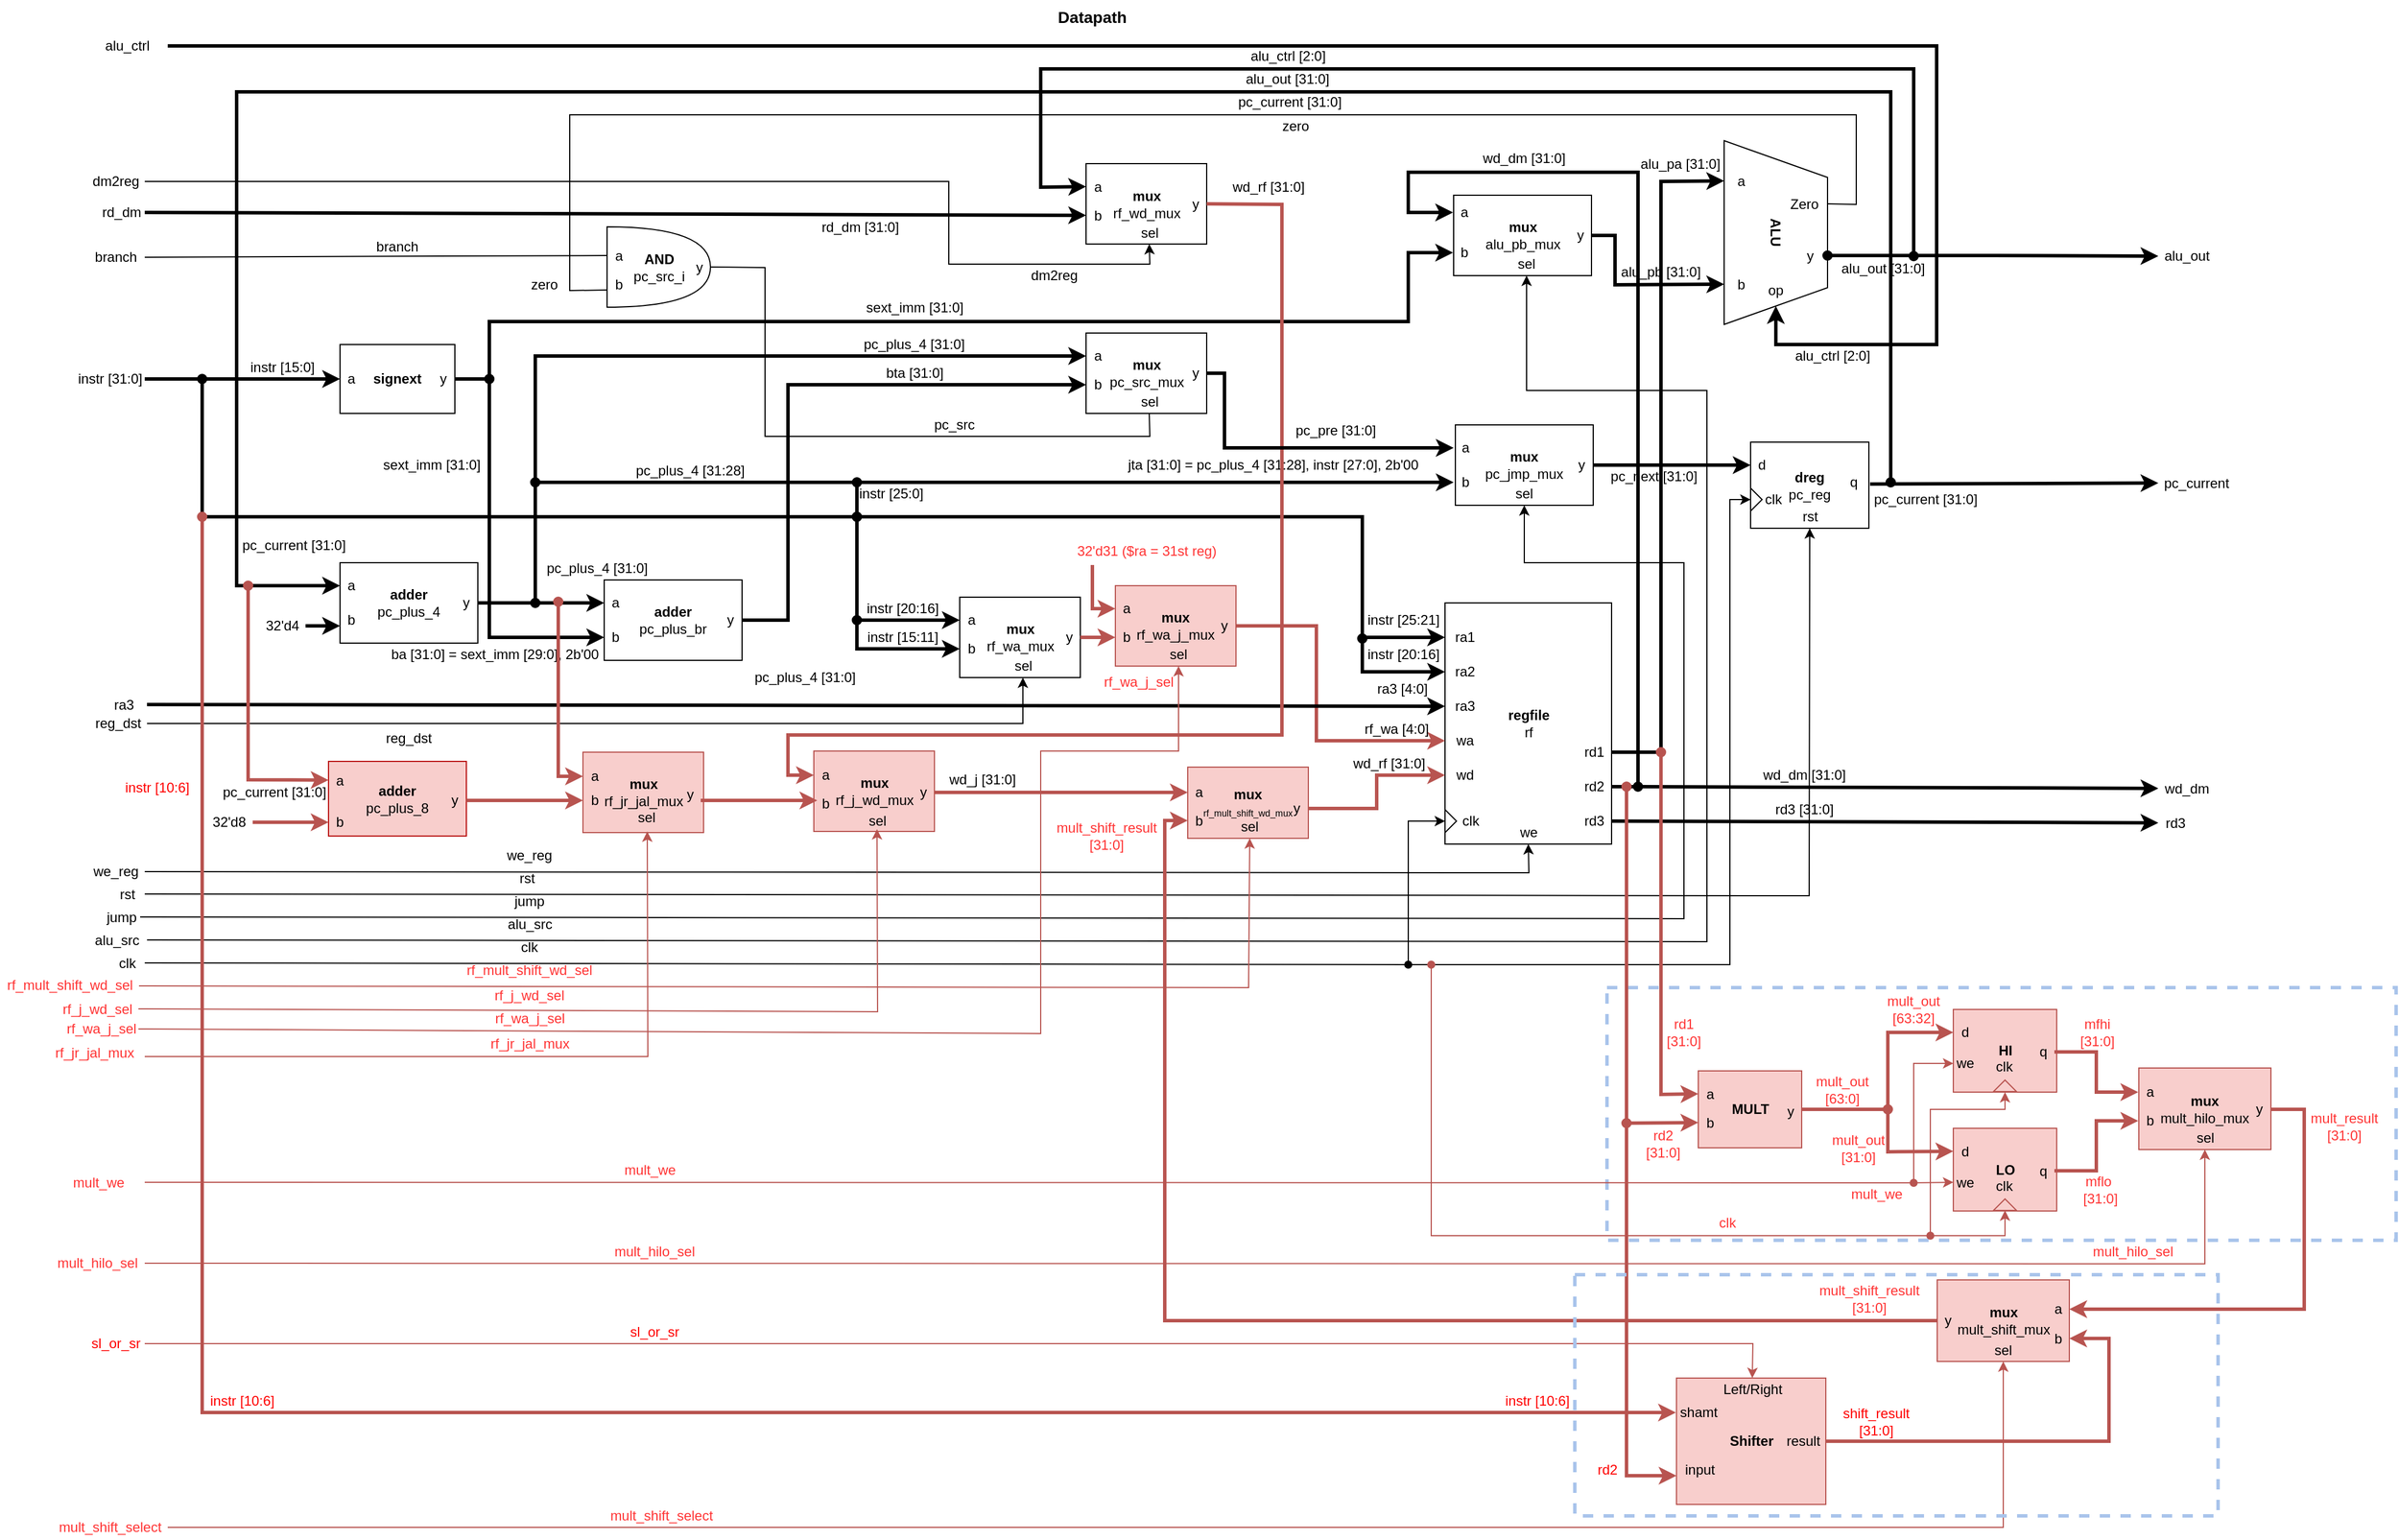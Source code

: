 <mxfile version="12.1.8" type="google" pages="1"><diagram id="KjgQp8rjmas2Ug6D9yZW" name="Page-1"><mxGraphModel dx="3324" dy="1979" grid="1" gridSize="10" guides="1" tooltips="1" connect="1" arrows="1" fold="1" page="1" pageScale="1" pageWidth="850" pageHeight="1100" math="0" shadow="0"><root><mxCell id="0"/><mxCell id="1" parent="0"/><mxCell id="JYlY1_sMSADCpJRqqq6L-157" value="" style="rounded=0;whiteSpace=wrap;html=1;glass=0;strokeColor=#A9C4EB;strokeWidth=3;fillColor=none;fontColor=#FF0000;dashed=1;" parent="1" vertex="1"><mxGeometry x="493" y="780" width="687" height="220" as="geometry"/></mxCell><mxCell id="f_038xIlyDgQjVw056-M-1" value="" style="rounded=0;whiteSpace=wrap;html=1;" parent="1" vertex="1"><mxGeometry x="352" y="445" width="145" height="210" as="geometry"/></mxCell><mxCell id="f_038xIlyDgQjVw056-M-2" value="ra1" style="text;html=1;strokeColor=none;fillColor=none;align=center;verticalAlign=middle;whiteSpace=wrap;rounded=0;" parent="1" vertex="1"><mxGeometry x="352" y="465" width="35" height="20" as="geometry"/></mxCell><mxCell id="f_038xIlyDgQjVw056-M-3" value="ra2" style="text;html=1;strokeColor=none;fillColor=none;align=center;verticalAlign=middle;whiteSpace=wrap;rounded=0;" parent="1" vertex="1"><mxGeometry x="352" y="495" width="35" height="20" as="geometry"/></mxCell><mxCell id="f_038xIlyDgQjVw056-M-4" value="ra3" style="text;html=1;strokeColor=none;fillColor=none;align=center;verticalAlign=middle;whiteSpace=wrap;rounded=0;" parent="1" vertex="1"><mxGeometry x="352" y="525" width="35" height="20" as="geometry"/></mxCell><mxCell id="f_038xIlyDgQjVw056-M-6" value="wd" style="text;html=1;strokeColor=none;fillColor=none;align=center;verticalAlign=middle;whiteSpace=wrap;rounded=0;" parent="1" vertex="1"><mxGeometry x="352" y="585" width="35" height="20" as="geometry"/></mxCell><mxCell id="f_038xIlyDgQjVw056-M-7" value="rd1" style="text;html=1;strokeColor=none;fillColor=none;align=center;verticalAlign=middle;whiteSpace=wrap;rounded=0;" parent="1" vertex="1"><mxGeometry x="467" y="565" width="30" height="20" as="geometry"/></mxCell><mxCell id="f_038xIlyDgQjVw056-M-9" value="&lt;b&gt;regfile&lt;/b&gt;&lt;br&gt;rf" style="text;html=1;strokeColor=none;fillColor=none;align=center;verticalAlign=middle;whiteSpace=wrap;rounded=0;" parent="1" vertex="1"><mxGeometry x="384.5" y="540" width="80" height="20" as="geometry"/></mxCell><mxCell id="f_038xIlyDgQjVw056-M-25" value="" style="triangle;whiteSpace=wrap;html=1;" parent="1" vertex="1"><mxGeometry x="352" y="625" width="10" height="20" as="geometry"/></mxCell><mxCell id="f_038xIlyDgQjVw056-M-26" value="clk" style="text;html=1;strokeColor=none;fillColor=none;align=center;verticalAlign=middle;whiteSpace=wrap;rounded=0;" parent="1" vertex="1"><mxGeometry x="362" y="625" width="25" height="20" as="geometry"/></mxCell><mxCell id="f_038xIlyDgQjVw056-M-27" value="we" style="text;html=1;strokeColor=none;fillColor=none;align=center;verticalAlign=middle;whiteSpace=wrap;rounded=0;" parent="1" vertex="1"><mxGeometry x="409.5" y="635" width="30" height="20" as="geometry"/></mxCell><mxCell id="f_038xIlyDgQjVw056-M-29" value="wa" style="text;html=1;strokeColor=none;fillColor=none;align=center;verticalAlign=middle;whiteSpace=wrap;rounded=0;" parent="1" vertex="1"><mxGeometry x="352" y="555" width="35" height="20" as="geometry"/></mxCell><mxCell id="f_038xIlyDgQjVw056-M-33" value="rd2" style="text;html=1;strokeColor=none;fillColor=none;align=center;verticalAlign=middle;whiteSpace=wrap;rounded=0;" parent="1" vertex="1"><mxGeometry x="467" y="595" width="30" height="20" as="geometry"/></mxCell><mxCell id="f_038xIlyDgQjVw056-M-34" value="rd3" style="text;html=1;strokeColor=none;fillColor=none;align=center;verticalAlign=middle;whiteSpace=wrap;rounded=0;" parent="1" vertex="1"><mxGeometry x="467" y="625" width="30" height="20" as="geometry"/></mxCell><mxCell id="f_038xIlyDgQjVw056-M-73" value="&lt;b&gt;mux&lt;/b&gt;&lt;br&gt;pc_jmp_mux" style="rounded=0;whiteSpace=wrap;html=1;" parent="1" vertex="1"><mxGeometry x="361" y="290" width="120" height="70" as="geometry"/></mxCell><mxCell id="f_038xIlyDgQjVw056-M-74" value="a" style="text;html=1;strokeColor=none;fillColor=none;align=center;verticalAlign=middle;whiteSpace=wrap;rounded=0;fontStyle=0" parent="1" vertex="1"><mxGeometry x="359.5" y="300" width="20" height="20" as="geometry"/></mxCell><mxCell id="f_038xIlyDgQjVw056-M-75" value="b" style="text;html=1;strokeColor=none;fillColor=none;align=center;verticalAlign=middle;whiteSpace=wrap;rounded=0;fontStyle=0" parent="1" vertex="1"><mxGeometry x="359.5" y="330" width="20" height="20" as="geometry"/></mxCell><mxCell id="f_038xIlyDgQjVw056-M-76" value="y" style="text;html=1;strokeColor=none;fillColor=none;align=center;verticalAlign=middle;whiteSpace=wrap;rounded=0;fontStyle=0" parent="1" vertex="1"><mxGeometry x="461" y="315" width="20" height="20" as="geometry"/></mxCell><mxCell id="f_038xIlyDgQjVw056-M-77" value="sel" style="text;html=1;strokeColor=none;fillColor=none;align=center;verticalAlign=middle;whiteSpace=wrap;rounded=0;" parent="1" vertex="1"><mxGeometry x="401" y="340" width="40" height="20" as="geometry"/></mxCell><mxCell id="f_038xIlyDgQjVw056-M-81" value="&lt;b&gt;mux&lt;/b&gt;&lt;br&gt;rf_wa_mux" style="rounded=0;whiteSpace=wrap;html=1;" parent="1" vertex="1"><mxGeometry x="-70.5" y="440" width="105" height="70" as="geometry"/></mxCell><mxCell id="f_038xIlyDgQjVw056-M-82" value="a" style="text;html=1;strokeColor=none;fillColor=none;align=center;verticalAlign=middle;whiteSpace=wrap;rounded=0;fontStyle=0" parent="1" vertex="1"><mxGeometry x="-70.5" y="450" width="20" height="20" as="geometry"/></mxCell><mxCell id="f_038xIlyDgQjVw056-M-83" value="b" style="text;html=1;strokeColor=none;fillColor=none;align=center;verticalAlign=middle;whiteSpace=wrap;rounded=0;fontStyle=0" parent="1" vertex="1"><mxGeometry x="-70.5" y="475" width="20" height="20" as="geometry"/></mxCell><mxCell id="f_038xIlyDgQjVw056-M-87" value="" style="edgeStyle=orthogonalEdgeStyle;rounded=0;orthogonalLoop=1;jettySize=auto;html=1;entryX=0;entryY=0.5;entryDx=0;entryDy=0;startArrow=none;startFill=0;strokeWidth=3;jumpStyle=none;exitX=1;exitY=0.5;exitDx=0;exitDy=0;fillColor=#f8cecc;strokeColor=#b85450;" parent="1" source="JYlY1_sMSADCpJRqqq6L-78" target="f_038xIlyDgQjVw056-M-29" edge="1"><mxGeometry relative="1" as="geometry"><mxPoint x="230" y="485" as="targetPoint"/><mxPoint x="210" y="440" as="sourcePoint"/><Array as="points"><mxPoint x="240" y="465"/><mxPoint x="240" y="565"/></Array></mxGeometry></mxCell><mxCell id="JYlY1_sMSADCpJRqqq6L-82" value="" style="edgeStyle=orthogonalEdgeStyle;rounded=0;orthogonalLoop=1;jettySize=auto;html=1;startArrow=none;startFill=0;strokeWidth=3;fontColor=#FF3333;entryX=0;entryY=0.5;entryDx=0;entryDy=0;fillColor=#f8cecc;strokeColor=#b85450;" parent="1" source="f_038xIlyDgQjVw056-M-84" target="JYlY1_sMSADCpJRqqq6L-77" edge="1"><mxGeometry relative="1" as="geometry"/></mxCell><mxCell id="f_038xIlyDgQjVw056-M-84" value="y" style="text;html=1;strokeColor=none;fillColor=none;align=center;verticalAlign=middle;whiteSpace=wrap;rounded=0;fontStyle=0" parent="1" vertex="1"><mxGeometry x="14.5" y="465" width="20" height="20" as="geometry"/></mxCell><mxCell id="f_038xIlyDgQjVw056-M-85" value="sel" style="text;html=1;strokeColor=none;fillColor=none;align=center;verticalAlign=middle;whiteSpace=wrap;rounded=0;" parent="1" vertex="1"><mxGeometry x="-35.5" y="490" width="40" height="20" as="geometry"/></mxCell><mxCell id="f_038xIlyDgQjVw056-M-88" value="rf_wa [4:0]" style="text;html=1;strokeColor=none;fillColor=none;align=center;verticalAlign=middle;whiteSpace=wrap;rounded=0;" parent="1" vertex="1"><mxGeometry x="274.5" y="545" width="70" height="20" as="geometry"/></mxCell><mxCell id="f_038xIlyDgQjVw056-M-98" value="" style="endArrow=classic;html=1;entryX=0.5;entryY=1;entryDx=0;entryDy=0;edgeStyle=orthogonalEdgeStyle;rounded=0;exitX=1;exitY=0.5;exitDx=0;exitDy=0;" parent="1" source="xf8EQOuF72Pf7QYpIrxu-80" target="f_038xIlyDgQjVw056-M-85" edge="1"><mxGeometry width="50" height="50" relative="1" as="geometry"><mxPoint x="-720" y="590" as="sourcePoint"/><mxPoint y="680" as="targetPoint"/><Array as="points"><mxPoint x="-778" y="550"/><mxPoint x="-15" y="550"/></Array></mxGeometry></mxCell><mxCell id="f_038xIlyDgQjVw056-M-99" value="reg_dst" style="text;html=1;strokeColor=none;fillColor=none;align=center;verticalAlign=middle;whiteSpace=wrap;rounded=0;" parent="1" vertex="1"><mxGeometry x="-570" y="553" width="40" height="20" as="geometry"/></mxCell><mxCell id="f_038xIlyDgQjVw056-M-100" value="" style="endArrow=classic;html=1;strokeWidth=3;entryX=0;entryY=0.5;entryDx=0;entryDy=0;rounded=0;strokeColor=#000000;" parent="1" target="f_038xIlyDgQjVw056-M-75" edge="1"><mxGeometry width="50" height="50" relative="1" as="geometry"><mxPoint x="-160" y="370" as="sourcePoint"/><mxPoint x="200" y="360" as="targetPoint"/><Array as="points"><mxPoint x="-160" y="340"/></Array></mxGeometry></mxCell><mxCell id="f_038xIlyDgQjVw056-M-101" value="" style="endArrow=classic;html=1;strokeWidth=3;rounded=0;startArrow=oval;startFill=1;entryX=0;entryY=0.5;entryDx=0;entryDy=0;" parent="1" target="f_038xIlyDgQjVw056-M-82" edge="1"><mxGeometry width="50" height="50" relative="1" as="geometry"><mxPoint x="-160" y="370" as="sourcePoint"/><mxPoint y="430" as="targetPoint"/><Array as="points"><mxPoint x="-160" y="460"/></Array></mxGeometry></mxCell><mxCell id="f_038xIlyDgQjVw056-M-102" value="" style="endArrow=classic;html=1;strokeWidth=3;rounded=0;startArrow=oval;startFill=1;entryX=0;entryY=0.5;entryDx=0;entryDy=0;" parent="1" target="f_038xIlyDgQjVw056-M-83" edge="1"><mxGeometry width="50" height="50" relative="1" as="geometry"><mxPoint x="-160" y="460" as="sourcePoint"/><mxPoint x="-30" y="430" as="targetPoint"/><Array as="points"><mxPoint x="-160" y="485"/></Array></mxGeometry></mxCell><mxCell id="f_038xIlyDgQjVw056-M-103" value="instr [20:16]" style="text;html=1;strokeColor=none;fillColor=none;align=center;verticalAlign=middle;whiteSpace=wrap;rounded=0;" parent="1" vertex="1"><mxGeometry x="-165" y="440" width="90" height="20" as="geometry"/></mxCell><mxCell id="f_038xIlyDgQjVw056-M-104" value="instr [15:11]" style="text;html=1;strokeColor=none;fillColor=none;align=center;verticalAlign=middle;whiteSpace=wrap;rounded=0;" parent="1" vertex="1"><mxGeometry x="-165" y="465" width="90" height="20" as="geometry"/></mxCell><mxCell id="f_038xIlyDgQjVw056-M-107" value="" style="endArrow=classic;html=1;strokeWidth=3;entryX=0;entryY=0.5;entryDx=0;entryDy=0;rounded=0;startArrow=oval;startFill=1;" parent="1" target="f_038xIlyDgQjVw056-M-2" edge="1"><mxGeometry width="50" height="50" relative="1" as="geometry"><mxPoint x="-160" y="370" as="sourcePoint"/><mxPoint x="-250" y="680" as="targetPoint"/><Array as="points"><mxPoint x="280" y="370"/><mxPoint x="280" y="475"/></Array></mxGeometry></mxCell><mxCell id="f_038xIlyDgQjVw056-M-108" value="" style="endArrow=classic;html=1;strokeWidth=3;entryX=0;entryY=0.5;entryDx=0;entryDy=0;rounded=0;startArrow=oval;startFill=1;exitX=0;exitY=-0.2;exitDx=0;exitDy=0;exitPerimeter=0;" parent="1" source="f_038xIlyDgQjVw056-M-110" target="f_038xIlyDgQjVw056-M-3" edge="1"><mxGeometry width="50" height="50" relative="1" as="geometry"><mxPoint x="280" y="540" as="sourcePoint"/><mxPoint x="-250" y="680" as="targetPoint"/><Array as="points"><mxPoint x="280" y="505"/></Array></mxGeometry></mxCell><mxCell id="f_038xIlyDgQjVw056-M-109" value="instr [25:21]" style="text;html=1;strokeColor=none;fillColor=none;align=center;verticalAlign=middle;whiteSpace=wrap;rounded=0;" parent="1" vertex="1"><mxGeometry x="280" y="450" width="72" height="20" as="geometry"/></mxCell><mxCell id="f_038xIlyDgQjVw056-M-110" value="instr [20:16]" style="text;html=1;strokeColor=none;fillColor=none;align=center;verticalAlign=middle;whiteSpace=wrap;rounded=0;" parent="1" vertex="1"><mxGeometry x="280" y="480" width="72" height="20" as="geometry"/></mxCell><mxCell id="f_038xIlyDgQjVw056-M-111" value="jta [31:0] = pc_plus_4 [31:28], instr [27:0], 2b'00" style="text;html=1;strokeColor=none;fillColor=none;align=center;verticalAlign=middle;whiteSpace=wrap;rounded=0;" parent="1" vertex="1"><mxGeometry x="69.5" y="315" width="265" height="20" as="geometry"/></mxCell><mxCell id="B_pqcTg4myg1_dTwkMym-1" value="&lt;b&gt;signext&lt;/b&gt;" style="rounded=0;whiteSpace=wrap;html=1;" parent="1" vertex="1"><mxGeometry x="-610" y="220" width="100" height="60" as="geometry"/></mxCell><mxCell id="B_pqcTg4myg1_dTwkMym-2" value="a" style="text;html=1;strokeColor=none;fillColor=none;align=center;verticalAlign=middle;whiteSpace=wrap;rounded=0;" parent="1" vertex="1"><mxGeometry x="-610" y="240" width="20" height="20" as="geometry"/></mxCell><mxCell id="B_pqcTg4myg1_dTwkMym-3" value="y" style="text;html=1;strokeColor=none;fillColor=none;align=center;verticalAlign=middle;whiteSpace=wrap;rounded=0;" parent="1" vertex="1"><mxGeometry x="-530" y="240" width="20" height="20" as="geometry"/></mxCell><mxCell id="B_pqcTg4myg1_dTwkMym-4" value="" style="endArrow=classic;html=1;entryX=0;entryY=0.5;entryDx=0;entryDy=0;strokeWidth=3;startArrow=none;startFill=0;exitX=1;exitY=0.5;exitDx=0;exitDy=0;" parent="1" source="B_pqcTg4myg1_dTwkMym-9" target="B_pqcTg4myg1_dTwkMym-2" edge="1"><mxGeometry width="50" height="50" relative="1" as="geometry"><mxPoint x="-760" y="250" as="sourcePoint"/><mxPoint x="-560" y="680" as="targetPoint"/></mxGeometry></mxCell><mxCell id="B_pqcTg4myg1_dTwkMym-5" value="instr [15:0]" style="text;html=1;strokeColor=none;fillColor=none;align=center;verticalAlign=middle;whiteSpace=wrap;rounded=0;" parent="1" vertex="1"><mxGeometry x="-690" y="230" width="60" height="20" as="geometry"/></mxCell><mxCell id="B_pqcTg4myg1_dTwkMym-7" value="" style="endArrow=oval;html=1;strokeWidth=3;rounded=0;endFill=1;" parent="1" edge="1"><mxGeometry width="50" height="50" relative="1" as="geometry"><mxPoint x="-160" y="370" as="sourcePoint"/><mxPoint x="-730" y="250" as="targetPoint"/><Array as="points"><mxPoint x="-730" y="370"/></Array></mxGeometry></mxCell><mxCell id="B_pqcTg4myg1_dTwkMym-9" value="instr [31:0]" style="text;html=1;strokeColor=none;fillColor=none;align=center;verticalAlign=middle;whiteSpace=wrap;rounded=0;" parent="1" vertex="1"><mxGeometry x="-840" y="235" width="60" height="30" as="geometry"/></mxCell><mxCell id="B_pqcTg4myg1_dTwkMym-10" value="ra3 [4:0]" style="text;html=1;strokeColor=none;fillColor=none;align=center;verticalAlign=middle;whiteSpace=wrap;rounded=0;" parent="1" vertex="1"><mxGeometry x="280" y="510" width="70" height="20" as="geometry"/></mxCell><mxCell id="B_pqcTg4myg1_dTwkMym-11" value="" style="endArrow=classic;html=1;strokeWidth=3;entryX=0;entryY=0.5;entryDx=0;entryDy=0;exitX=1;exitY=0.5;exitDx=0;exitDy=0;" parent="1" source="B_pqcTg4myg1_dTwkMym-12" target="f_038xIlyDgQjVw056-M-4" edge="1"><mxGeometry width="50" height="50" relative="1" as="geometry"><mxPoint x="-760" y="530" as="sourcePoint"/><mxPoint x="-520" y="680" as="targetPoint"/></mxGeometry></mxCell><mxCell id="B_pqcTg4myg1_dTwkMym-12" value="ra3" style="text;html=1;strokeColor=none;fillColor=none;align=center;verticalAlign=middle;whiteSpace=wrap;rounded=0;" parent="1" vertex="1"><mxGeometry x="-818" y="523.5" width="40" height="20" as="geometry"/></mxCell><mxCell id="xf8EQOuF72Pf7QYpIrxu-1" value="&lt;b&gt;mux&lt;/b&gt;&lt;br&gt;alu_pb_mux" style="rounded=0;whiteSpace=wrap;html=1;" parent="1" vertex="1"><mxGeometry x="359.5" y="90" width="120" height="70" as="geometry"/></mxCell><mxCell id="xf8EQOuF72Pf7QYpIrxu-2" value="a" style="text;html=1;strokeColor=none;fillColor=none;align=center;verticalAlign=middle;whiteSpace=wrap;rounded=0;fontStyle=0" parent="1" vertex="1"><mxGeometry x="359" y="95" width="20" height="20" as="geometry"/></mxCell><mxCell id="xf8EQOuF72Pf7QYpIrxu-3" value="b" style="text;html=1;strokeColor=none;fillColor=none;align=center;verticalAlign=middle;whiteSpace=wrap;rounded=0;fontStyle=0" parent="1" vertex="1"><mxGeometry x="359" y="130" width="20" height="20" as="geometry"/></mxCell><mxCell id="xf8EQOuF72Pf7QYpIrxu-4" value="y" style="text;html=1;strokeColor=none;fillColor=none;align=center;verticalAlign=middle;whiteSpace=wrap;rounded=0;fontStyle=0" parent="1" vertex="1"><mxGeometry x="459.5" y="115" width="20" height="20" as="geometry"/></mxCell><mxCell id="xf8EQOuF72Pf7QYpIrxu-5" value="sel" style="text;html=1;strokeColor=none;fillColor=none;align=center;verticalAlign=middle;whiteSpace=wrap;rounded=0;" parent="1" vertex="1"><mxGeometry x="403" y="140" width="40" height="20" as="geometry"/></mxCell><mxCell id="xf8EQOuF72Pf7QYpIrxu-12" value="&lt;b&gt;mux&lt;/b&gt;&lt;br&gt;pc_src_mux" style="rounded=0;whiteSpace=wrap;html=1;" parent="1" vertex="1"><mxGeometry x="39.5" y="210" width="105" height="70" as="geometry"/></mxCell><mxCell id="xf8EQOuF72Pf7QYpIrxu-13" value="a" style="text;html=1;strokeColor=none;fillColor=none;align=center;verticalAlign=middle;whiteSpace=wrap;rounded=0;fontStyle=0" parent="1" vertex="1"><mxGeometry x="39.5" y="220" width="20" height="20" as="geometry"/></mxCell><mxCell id="xf8EQOuF72Pf7QYpIrxu-14" value="b" style="text;html=1;strokeColor=none;fillColor=none;align=center;verticalAlign=middle;whiteSpace=wrap;rounded=0;fontStyle=0" parent="1" vertex="1"><mxGeometry x="39.5" y="245" width="20" height="20" as="geometry"/></mxCell><mxCell id="xf8EQOuF72Pf7QYpIrxu-15" value="y" style="text;html=1;strokeColor=none;fillColor=none;align=center;verticalAlign=middle;whiteSpace=wrap;rounded=0;fontStyle=0" parent="1" vertex="1"><mxGeometry x="124.5" y="235" width="20" height="20" as="geometry"/></mxCell><mxCell id="xf8EQOuF72Pf7QYpIrxu-16" value="sel" style="text;html=1;strokeColor=none;fillColor=none;align=center;verticalAlign=middle;whiteSpace=wrap;rounded=0;" parent="1" vertex="1"><mxGeometry x="74.5" y="260" width="40" height="20" as="geometry"/></mxCell><mxCell id="xf8EQOuF72Pf7QYpIrxu-17" value="&lt;b&gt;mux&lt;/b&gt;&lt;br&gt;rf_wd_mux" style="rounded=0;whiteSpace=wrap;html=1;" parent="1" vertex="1"><mxGeometry x="39.5" y="62.5" width="105" height="70" as="geometry"/></mxCell><mxCell id="xf8EQOuF72Pf7QYpIrxu-18" value="a" style="text;html=1;strokeColor=none;fillColor=none;align=center;verticalAlign=middle;whiteSpace=wrap;rounded=0;fontStyle=0" parent="1" vertex="1"><mxGeometry x="39.5" y="72.5" width="20" height="20" as="geometry"/></mxCell><mxCell id="xf8EQOuF72Pf7QYpIrxu-19" value="b" style="text;html=1;strokeColor=none;fillColor=none;align=center;verticalAlign=middle;whiteSpace=wrap;rounded=0;fontStyle=0" parent="1" vertex="1"><mxGeometry x="39.5" y="97.5" width="20" height="20" as="geometry"/></mxCell><mxCell id="xf8EQOuF72Pf7QYpIrxu-20" value="y" style="text;html=1;strokeColor=none;fillColor=none;align=center;verticalAlign=middle;whiteSpace=wrap;rounded=0;fontStyle=0" parent="1" vertex="1"><mxGeometry x="124.5" y="87.5" width="20" height="20" as="geometry"/></mxCell><mxCell id="xf8EQOuF72Pf7QYpIrxu-21" value="sel" style="text;html=1;strokeColor=none;fillColor=none;align=center;verticalAlign=middle;whiteSpace=wrap;rounded=0;" parent="1" vertex="1"><mxGeometry x="74.5" y="112.5" width="40" height="20" as="geometry"/></mxCell><mxCell id="xf8EQOuF72Pf7QYpIrxu-22" value="&lt;b&gt;ALU&lt;/b&gt;" style="shape=trapezoid;perimeter=trapezoidPerimeter;whiteSpace=wrap;html=1;rotation=90;" parent="1" vertex="1"><mxGeometry x="560" y="77.5" width="160" height="90" as="geometry"/></mxCell><mxCell id="xf8EQOuF72Pf7QYpIrxu-23" value="Zero" style="text;html=1;strokeColor=none;fillColor=none;align=center;verticalAlign=middle;whiteSpace=wrap;rounded=0;" parent="1" vertex="1"><mxGeometry x="645" y="87.5" width="40" height="20" as="geometry"/></mxCell><mxCell id="xf8EQOuF72Pf7QYpIrxu-98" value="" style="edgeStyle=orthogonalEdgeStyle;rounded=0;jumpStyle=none;orthogonalLoop=1;jettySize=auto;html=1;startArrow=oval;startFill=1;endArrow=classic;endFill=1;strokeColor=#000000;strokeWidth=3;" parent="1" source="xf8EQOuF72Pf7QYpIrxu-24" target="xf8EQOuF72Pf7QYpIrxu-97" edge="1"><mxGeometry relative="1" as="geometry"/></mxCell><mxCell id="xf8EQOuF72Pf7QYpIrxu-24" value="y" style="text;html=1;strokeColor=none;fillColor=none;align=center;verticalAlign=middle;whiteSpace=wrap;rounded=0;" parent="1" vertex="1"><mxGeometry x="655" y="132.5" width="30" height="20" as="geometry"/></mxCell><mxCell id="xf8EQOuF72Pf7QYpIrxu-97" value="alu_out" style="text;html=1;strokeColor=none;fillColor=none;align=center;verticalAlign=middle;whiteSpace=wrap;rounded=0;" parent="1" vertex="1"><mxGeometry x="973" y="133" width="50" height="20" as="geometry"/></mxCell><mxCell id="xf8EQOuF72Pf7QYpIrxu-25" value="b" style="text;html=1;strokeColor=none;fillColor=none;align=center;verticalAlign=middle;whiteSpace=wrap;rounded=0;" parent="1" vertex="1"><mxGeometry x="595" y="157.5" width="30" height="20" as="geometry"/></mxCell><mxCell id="xf8EQOuF72Pf7QYpIrxu-26" value="a" style="text;html=1;strokeColor=none;fillColor=none;align=center;verticalAlign=middle;whiteSpace=wrap;rounded=0;" parent="1" vertex="1"><mxGeometry x="595" y="67.5" width="30" height="20" as="geometry"/></mxCell><mxCell id="xf8EQOuF72Pf7QYpIrxu-27" value="op" style="text;html=1;strokeColor=none;fillColor=none;align=center;verticalAlign=middle;whiteSpace=wrap;rounded=0;" parent="1" vertex="1"><mxGeometry x="620" y="162.5" width="40" height="20" as="geometry"/></mxCell><mxCell id="xf8EQOuF72Pf7QYpIrxu-28" value="&lt;b&gt;dreg&lt;/b&gt;&lt;br&gt;pc_reg" style="rounded=0;whiteSpace=wrap;html=1;" parent="1" vertex="1"><mxGeometry x="618" y="305" width="103" height="75" as="geometry"/></mxCell><mxCell id="xf8EQOuF72Pf7QYpIrxu-29" value="d" style="text;html=1;strokeColor=none;fillColor=none;align=center;verticalAlign=middle;whiteSpace=wrap;rounded=0;" parent="1" vertex="1"><mxGeometry x="618" y="315" width="20" height="20" as="geometry"/></mxCell><mxCell id="xf8EQOuF72Pf7QYpIrxu-30" value="" style="triangle;whiteSpace=wrap;html=1;" parent="1" vertex="1"><mxGeometry x="618" y="345" width="10" height="20" as="geometry"/></mxCell><mxCell id="xf8EQOuF72Pf7QYpIrxu-31" value="clk" style="text;html=1;strokeColor=none;fillColor=none;align=center;verticalAlign=middle;whiteSpace=wrap;rounded=0;" parent="1" vertex="1"><mxGeometry x="628" y="345" width="20" height="20" as="geometry"/></mxCell><mxCell id="xf8EQOuF72Pf7QYpIrxu-32" value="q" style="text;html=1;strokeColor=none;fillColor=none;align=center;verticalAlign=middle;whiteSpace=wrap;rounded=0;" parent="1" vertex="1"><mxGeometry x="698" y="330" width="20" height="20" as="geometry"/></mxCell><mxCell id="xf8EQOuF72Pf7QYpIrxu-33" value="rst" style="text;html=1;strokeColor=none;fillColor=none;align=center;verticalAlign=middle;whiteSpace=wrap;rounded=0;" parent="1" vertex="1"><mxGeometry x="654.5" y="360" width="30" height="20" as="geometry"/></mxCell><mxCell id="xf8EQOuF72Pf7QYpIrxu-34" value="&lt;b&gt;adder&lt;/b&gt;&lt;br&gt;pc_plus_br" style="rounded=0;whiteSpace=wrap;html=1;" parent="1" vertex="1"><mxGeometry x="-380" y="425" width="120" height="70" as="geometry"/></mxCell><mxCell id="xf8EQOuF72Pf7QYpIrxu-35" value="a" style="text;html=1;strokeColor=none;fillColor=none;align=center;verticalAlign=middle;whiteSpace=wrap;rounded=0;" parent="1" vertex="1"><mxGeometry x="-380" y="435" width="20" height="20" as="geometry"/></mxCell><mxCell id="xf8EQOuF72Pf7QYpIrxu-36" value="b" style="text;html=1;strokeColor=none;fillColor=none;align=center;verticalAlign=middle;whiteSpace=wrap;rounded=0;" parent="1" vertex="1"><mxGeometry x="-380" y="465" width="20" height="20" as="geometry"/></mxCell><mxCell id="xf8EQOuF72Pf7QYpIrxu-37" value="y" style="text;html=1;strokeColor=none;fillColor=none;align=center;verticalAlign=middle;whiteSpace=wrap;rounded=0;" parent="1" vertex="1"><mxGeometry x="-280" y="450" width="20" height="20" as="geometry"/></mxCell><mxCell id="xf8EQOuF72Pf7QYpIrxu-38" value="&lt;b&gt;adder&lt;/b&gt;&lt;br&gt;pc_plus_4" style="rounded=0;whiteSpace=wrap;html=1;" parent="1" vertex="1"><mxGeometry x="-610" y="410" width="120" height="70" as="geometry"/></mxCell><mxCell id="xf8EQOuF72Pf7QYpIrxu-39" value="a" style="text;html=1;strokeColor=none;fillColor=none;align=center;verticalAlign=middle;whiteSpace=wrap;rounded=0;" parent="1" vertex="1"><mxGeometry x="-610" y="420" width="20" height="20" as="geometry"/></mxCell><mxCell id="xf8EQOuF72Pf7QYpIrxu-40" value="b" style="text;html=1;strokeColor=none;fillColor=none;align=center;verticalAlign=middle;whiteSpace=wrap;rounded=0;" parent="1" vertex="1"><mxGeometry x="-610" y="450" width="20" height="20" as="geometry"/></mxCell><mxCell id="xf8EQOuF72Pf7QYpIrxu-41" value="y" style="text;html=1;strokeColor=none;fillColor=none;align=center;verticalAlign=middle;whiteSpace=wrap;rounded=0;" parent="1" vertex="1"><mxGeometry x="-510" y="435" width="20" height="20" as="geometry"/></mxCell><mxCell id="xf8EQOuF72Pf7QYpIrxu-42" value="&lt;b&gt;AND&lt;/b&gt;&lt;br&gt;pc_src_i" style="shape=or;whiteSpace=wrap;html=1;" parent="1" vertex="1"><mxGeometry x="-377.5" y="117.5" width="90" height="70" as="geometry"/></mxCell><mxCell id="xf8EQOuF72Pf7QYpIrxu-43" value="a" style="text;html=1;strokeColor=none;fillColor=none;align=center;verticalAlign=middle;whiteSpace=wrap;rounded=0;" parent="1" vertex="1"><mxGeometry x="-377.5" y="132.5" width="20" height="20" as="geometry"/></mxCell><mxCell id="xf8EQOuF72Pf7QYpIrxu-44" value="b" style="text;html=1;strokeColor=none;fillColor=none;align=center;verticalAlign=middle;whiteSpace=wrap;rounded=0;" parent="1" vertex="1"><mxGeometry x="-377.5" y="157.5" width="20" height="20" as="geometry"/></mxCell><mxCell id="xf8EQOuF72Pf7QYpIrxu-45" value="y" style="text;html=1;strokeColor=none;fillColor=none;align=center;verticalAlign=middle;whiteSpace=wrap;rounded=0;" parent="1" vertex="1"><mxGeometry x="-307.5" y="142.5" width="20" height="20" as="geometry"/></mxCell><mxCell id="xf8EQOuF72Pf7QYpIrxu-46" value="" style="endArrow=none;html=1;entryX=0.5;entryY=1;entryDx=0;entryDy=0;exitX=1;exitY=0.5;exitDx=0;exitDy=0;rounded=0;" parent="1" source="xf8EQOuF72Pf7QYpIrxu-45" target="xf8EQOuF72Pf7QYpIrxu-16" edge="1"><mxGeometry width="50" height="50" relative="1" as="geometry"><mxPoint x="-820" y="730" as="sourcePoint"/><mxPoint x="-770" y="680" as="targetPoint"/><Array as="points"><mxPoint x="-240" y="153"/><mxPoint x="-240" y="300"/><mxPoint x="95" y="300"/></Array></mxGeometry></mxCell><mxCell id="xf8EQOuF72Pf7QYpIrxu-47" value="" style="endArrow=none;html=1;entryX=0;entryY=0.5;entryDx=0;entryDy=0;exitX=1;exitY=0.5;exitDx=0;exitDy=0;" parent="1" source="xf8EQOuF72Pf7QYpIrxu-48" target="xf8EQOuF72Pf7QYpIrxu-43" edge="1"><mxGeometry width="50" height="50" relative="1" as="geometry"><mxPoint x="-750" y="160" as="sourcePoint"/><mxPoint x="-410" y="260" as="targetPoint"/></mxGeometry></mxCell><mxCell id="xf8EQOuF72Pf7QYpIrxu-48" value="branch" style="text;html=1;strokeColor=none;fillColor=none;align=center;verticalAlign=middle;whiteSpace=wrap;rounded=0;" parent="1" vertex="1"><mxGeometry x="-830" y="130" width="50" height="28" as="geometry"/></mxCell><mxCell id="xf8EQOuF72Pf7QYpIrxu-49" value="" style="endArrow=none;html=1;entryX=1;entryY=0.5;entryDx=0;entryDy=0;exitX=0;exitY=0.75;exitDx=0;exitDy=0;rounded=0;" parent="1" source="xf8EQOuF72Pf7QYpIrxu-44" target="xf8EQOuF72Pf7QYpIrxu-23" edge="1"><mxGeometry width="50" height="50" relative="1" as="geometry"><mxPoint x="-140" y="80" as="sourcePoint"/><mxPoint x="-180" y="680" as="targetPoint"/><Array as="points"><mxPoint x="-410" y="173"/><mxPoint x="-410" y="20"/><mxPoint x="710" y="20"/><mxPoint x="710" y="98"/></Array></mxGeometry></mxCell><mxCell id="xf8EQOuF72Pf7QYpIrxu-50" value="32'd4" style="text;html=1;strokeColor=none;fillColor=none;align=center;verticalAlign=middle;whiteSpace=wrap;rounded=0;" parent="1" vertex="1"><mxGeometry x="-680" y="455" width="40" height="20" as="geometry"/></mxCell><mxCell id="xf8EQOuF72Pf7QYpIrxu-51" value="" style="endArrow=classic;html=1;entryX=0;entryY=0.75;entryDx=0;entryDy=0;strokeWidth=3;" parent="1" source="xf8EQOuF72Pf7QYpIrxu-50" target="xf8EQOuF72Pf7QYpIrxu-40" edge="1"><mxGeometry width="50" height="50" relative="1" as="geometry"><mxPoint x="-820" y="715" as="sourcePoint"/><mxPoint x="-770" y="665" as="targetPoint"/></mxGeometry></mxCell><mxCell id="xf8EQOuF72Pf7QYpIrxu-53" value="pc_src" style="text;html=1;strokeColor=none;fillColor=none;align=center;verticalAlign=middle;whiteSpace=wrap;rounded=0;" parent="1" vertex="1"><mxGeometry x="-95" y="280" width="40" height="20" as="geometry"/></mxCell><mxCell id="xf8EQOuF72Pf7QYpIrxu-54" value="zero" style="text;html=1;strokeColor=none;fillColor=none;align=center;verticalAlign=middle;whiteSpace=wrap;rounded=0;" parent="1" vertex="1"><mxGeometry x="202" y="20" width="40" height="20" as="geometry"/></mxCell><mxCell id="xf8EQOuF72Pf7QYpIrxu-56" value="branch" style="text;html=1;strokeColor=none;fillColor=none;align=center;verticalAlign=middle;whiteSpace=wrap;rounded=0;" parent="1" vertex="1"><mxGeometry x="-580" y="125" width="40" height="20" as="geometry"/></mxCell><mxCell id="xf8EQOuF72Pf7QYpIrxu-57" value="" style="endArrow=classic;html=1;strokeWidth=3;entryX=0;entryY=0.5;entryDx=0;entryDy=0;startArrow=oval;startFill=1;rounded=0;" parent="1" target="xf8EQOuF72Pf7QYpIrxu-39" edge="1"><mxGeometry width="50" height="50" relative="1" as="geometry"><mxPoint x="740" y="340" as="sourcePoint"/><mxPoint x="-770" y="680" as="targetPoint"/><Array as="points"><mxPoint x="740"/><mxPoint x="-700"/><mxPoint x="-700" y="430"/></Array></mxGeometry></mxCell><mxCell id="xf8EQOuF72Pf7QYpIrxu-58" value="" style="endArrow=classic;html=1;strokeWidth=3;exitX=0.011;exitY=-0.176;exitDx=0;exitDy=0;exitPerimeter=0;" parent="1" source="xf8EQOuF72Pf7QYpIrxu-88" target="xf8EQOuF72Pf7QYpIrxu-59" edge="1"><mxGeometry width="50" height="50" relative="1" as="geometry"><mxPoint x="698" y="340" as="sourcePoint"/><mxPoint x="848" y="340" as="targetPoint"/></mxGeometry></mxCell><mxCell id="xf8EQOuF72Pf7QYpIrxu-59" value="pc_current&amp;nbsp;" style="text;html=1;strokeColor=none;fillColor=none;align=center;verticalAlign=middle;whiteSpace=wrap;rounded=0;" parent="1" vertex="1"><mxGeometry x="973" y="330.5" width="70" height="20" as="geometry"/></mxCell><mxCell id="xf8EQOuF72Pf7QYpIrxu-62" value="pc_current [31:0]" style="text;html=1;strokeColor=none;fillColor=none;align=center;verticalAlign=middle;whiteSpace=wrap;rounded=0;" parent="1" vertex="1"><mxGeometry x="162" y="-1" width="110" height="20" as="geometry"/></mxCell><mxCell id="xf8EQOuF72Pf7QYpIrxu-63" value="pc_current [31:0]" style="text;html=1;strokeColor=none;fillColor=none;align=center;verticalAlign=middle;whiteSpace=wrap;rounded=0;" parent="1" vertex="1"><mxGeometry x="-700" y="385" width="100" height="20" as="geometry"/></mxCell><mxCell id="xf8EQOuF72Pf7QYpIrxu-64" value="zero" style="text;html=1;strokeColor=none;fillColor=none;align=center;verticalAlign=middle;whiteSpace=wrap;rounded=0;" parent="1" vertex="1"><mxGeometry x="-452.5" y="157.5" width="40" height="20" as="geometry"/></mxCell><mxCell id="xf8EQOuF72Pf7QYpIrxu-66" value="" style="endArrow=classic;html=1;strokeWidth=3;entryX=0;entryY=0.5;entryDx=0;entryDy=0;exitX=1;exitY=0.5;exitDx=0;exitDy=0;rounded=0;" parent="1" source="xf8EQOuF72Pf7QYpIrxu-41" target="xf8EQOuF72Pf7QYpIrxu-35" edge="1"><mxGeometry width="50" height="50" relative="1" as="geometry"><mxPoint x="-820" y="730" as="sourcePoint"/><mxPoint x="-770" y="680" as="targetPoint"/><Array as="points"><mxPoint x="-440" y="445"/></Array></mxGeometry></mxCell><mxCell id="xf8EQOuF72Pf7QYpIrxu-67" value="pc_plus_4 [31:0]" style="text;html=1;strokeColor=none;fillColor=none;align=center;verticalAlign=middle;whiteSpace=wrap;rounded=0;" parent="1" vertex="1"><mxGeometry x="-436" y="405" width="100" height="20" as="geometry"/></mxCell><mxCell id="xf8EQOuF72Pf7QYpIrxu-68" value="" style="endArrow=classic;html=1;strokeWidth=3;entryX=0;entryY=0.5;entryDx=0;entryDy=0;rounded=0;startArrow=oval;startFill=1;" parent="1" target="xf8EQOuF72Pf7QYpIrxu-13" edge="1"><mxGeometry width="50" height="50" relative="1" as="geometry"><mxPoint x="-440" y="445" as="sourcePoint"/><mxPoint x="-690" y="680" as="targetPoint"/><Array as="points"><mxPoint x="-440" y="230"/></Array></mxGeometry></mxCell><mxCell id="xf8EQOuF72Pf7QYpIrxu-69" value="pc_plus_4 [31:0]" style="text;html=1;strokeColor=none;fillColor=none;align=center;verticalAlign=middle;whiteSpace=wrap;rounded=0;" parent="1" vertex="1"><mxGeometry x="-165" y="210" width="110" height="20" as="geometry"/></mxCell><mxCell id="xf8EQOuF72Pf7QYpIrxu-72" value="" style="endArrow=oval;html=1;strokeColor=#000000;strokeWidth=3;startArrow=oval;startFill=1;endFill=1;" parent="1" edge="1"><mxGeometry width="50" height="50" relative="1" as="geometry"><mxPoint x="-440" y="340" as="sourcePoint"/><mxPoint x="-160" y="340" as="targetPoint"/></mxGeometry></mxCell><mxCell id="xf8EQOuF72Pf7QYpIrxu-73" value="pc_plus_4 [31:28]" style="text;html=1;strokeColor=none;fillColor=none;align=center;verticalAlign=middle;whiteSpace=wrap;rounded=0;" parent="1" vertex="1"><mxGeometry x="-355" y="320" width="100" height="20" as="geometry"/></mxCell><mxCell id="xf8EQOuF72Pf7QYpIrxu-74" value="instr [25:0]" style="text;html=1;strokeColor=none;fillColor=none;align=center;verticalAlign=middle;whiteSpace=wrap;rounded=0;" parent="1" vertex="1"><mxGeometry x="-165" y="340" width="70" height="20" as="geometry"/></mxCell><mxCell id="xf8EQOuF72Pf7QYpIrxu-75" value="" style="endArrow=classic;html=1;strokeColor=#000000;strokeWidth=3;entryX=0;entryY=0.5;entryDx=0;entryDy=0;exitX=1;exitY=0.5;exitDx=0;exitDy=0;rounded=0;endFill=1;" parent="1" source="B_pqcTg4myg1_dTwkMym-3" target="xf8EQOuF72Pf7QYpIrxu-36" edge="1"><mxGeometry width="50" height="50" relative="1" as="geometry"><mxPoint x="-820" y="730" as="sourcePoint"/><mxPoint x="-770" y="680" as="targetPoint"/><Array as="points"><mxPoint x="-480" y="250"/><mxPoint x="-480" y="475"/></Array></mxGeometry></mxCell><mxCell id="xf8EQOuF72Pf7QYpIrxu-76" value="ba [31:0] = sext_imm [29:0], 2b'00" style="text;html=1;strokeColor=none;fillColor=none;align=center;verticalAlign=middle;whiteSpace=wrap;rounded=0;" parent="1" vertex="1"><mxGeometry x="-610" y="480" width="270" height="20" as="geometry"/></mxCell><mxCell id="xf8EQOuF72Pf7QYpIrxu-77" value="sext_imm [31:0]" style="text;html=1;strokeColor=none;fillColor=none;align=center;verticalAlign=middle;whiteSpace=wrap;rounded=0;" parent="1" vertex="1"><mxGeometry x="-580" y="315" width="100" height="20" as="geometry"/></mxCell><mxCell id="xf8EQOuF72Pf7QYpIrxu-78" value="" style="endArrow=classic;html=1;strokeColor=#000000;strokeWidth=3;entryX=0;entryY=0.5;entryDx=0;entryDy=0;startArrow=oval;startFill=1;rounded=0;" parent="1" target="xf8EQOuF72Pf7QYpIrxu-3" edge="1"><mxGeometry width="50" height="50" relative="1" as="geometry"><mxPoint x="-480" y="250" as="sourcePoint"/><mxPoint x="-540" y="680" as="targetPoint"/><Array as="points"><mxPoint x="-480" y="200"/><mxPoint x="320" y="200"/><mxPoint x="320" y="140"/></Array></mxGeometry></mxCell><mxCell id="xf8EQOuF72Pf7QYpIrxu-79" value="sext_imm [31:0]" style="text;html=1;strokeColor=none;fillColor=none;align=center;verticalAlign=middle;whiteSpace=wrap;rounded=0;" parent="1" vertex="1"><mxGeometry x="-157.5" y="177.5" width="95" height="20" as="geometry"/></mxCell><mxCell id="xf8EQOuF72Pf7QYpIrxu-80" value="reg_dst" style="text;html=1;strokeColor=none;fillColor=none;align=center;verticalAlign=middle;whiteSpace=wrap;rounded=0;" parent="1" vertex="1"><mxGeometry x="-828" y="540" width="50" height="20" as="geometry"/></mxCell><mxCell id="xf8EQOuF72Pf7QYpIrxu-86" value="" style="endArrow=classic;html=1;strokeColor=#000000;strokeWidth=3;entryX=0;entryY=0.5;entryDx=0;entryDy=0;exitX=1;exitY=0.5;exitDx=0;exitDy=0;rounded=0;" parent="1" source="xf8EQOuF72Pf7QYpIrxu-37" target="xf8EQOuF72Pf7QYpIrxu-14" edge="1"><mxGeometry width="50" height="50" relative="1" as="geometry"><mxPoint x="-720" y="730" as="sourcePoint"/><mxPoint x="-670" y="680" as="targetPoint"/><Array as="points"><mxPoint x="-220" y="460"/><mxPoint x="-220" y="255"/></Array></mxGeometry></mxCell><mxCell id="xf8EQOuF72Pf7QYpIrxu-87" value="bta [31:0]" style="text;html=1;strokeColor=none;fillColor=none;align=center;verticalAlign=middle;whiteSpace=wrap;rounded=0;" parent="1" vertex="1"><mxGeometry x="-157.5" y="235" width="95" height="20" as="geometry"/></mxCell><mxCell id="xf8EQOuF72Pf7QYpIrxu-88" value="pc_current [31:0]" style="text;html=1;strokeColor=none;fillColor=none;align=center;verticalAlign=middle;whiteSpace=wrap;rounded=0;" parent="1" vertex="1"><mxGeometry x="721" y="345" width="99" height="20" as="geometry"/></mxCell><mxCell id="xf8EQOuF72Pf7QYpIrxu-89" value="rd_dm" style="text;html=1;strokeColor=none;fillColor=none;align=center;verticalAlign=middle;whiteSpace=wrap;rounded=0;" parent="1" vertex="1"><mxGeometry x="-820" y="95" width="40" height="20" as="geometry"/></mxCell><mxCell id="xf8EQOuF72Pf7QYpIrxu-90" value="" style="endArrow=classic;html=1;strokeColor=#000000;strokeWidth=3;entryX=0;entryY=0.5;entryDx=0;entryDy=0;exitX=1;exitY=0.5;exitDx=0;exitDy=0;" parent="1" source="xf8EQOuF72Pf7QYpIrxu-89" target="xf8EQOuF72Pf7QYpIrxu-19" edge="1"><mxGeometry width="50" height="50" relative="1" as="geometry"><mxPoint x="-840" y="730" as="sourcePoint"/><mxPoint x="-790" y="680" as="targetPoint"/></mxGeometry></mxCell><mxCell id="xf8EQOuF72Pf7QYpIrxu-91" value="rd_dm [31:0]" style="text;html=1;strokeColor=none;fillColor=none;align=center;verticalAlign=middle;whiteSpace=wrap;rounded=0;" parent="1" vertex="1"><mxGeometry x="-192.5" y="107.5" width="70" height="20" as="geometry"/></mxCell><mxCell id="xf8EQOuF72Pf7QYpIrxu-92" value="dm2reg" style="text;html=1;strokeColor=none;fillColor=none;align=center;verticalAlign=middle;whiteSpace=wrap;rounded=0;" parent="1" vertex="1"><mxGeometry x="-830" y="68" width="50" height="20" as="geometry"/></mxCell><mxCell id="xf8EQOuF72Pf7QYpIrxu-95" value="" style="endArrow=classic;html=1;strokeColor=#000000;strokeWidth=1;entryX=0.5;entryY=1;entryDx=0;entryDy=0;exitX=1;exitY=0.5;exitDx=0;exitDy=0;rounded=0;" parent="1" source="xf8EQOuF72Pf7QYpIrxu-92" target="xf8EQOuF72Pf7QYpIrxu-21" edge="1"><mxGeometry width="50" height="50" relative="1" as="geometry"><mxPoint x="-830" y="730" as="sourcePoint"/><mxPoint x="-780" y="680" as="targetPoint"/><Array as="points"><mxPoint x="-80" y="78"/><mxPoint x="-80" y="150"/><mxPoint x="95" y="150"/></Array></mxGeometry></mxCell><mxCell id="xf8EQOuF72Pf7QYpIrxu-99" value="alu_out [31:0]" style="text;html=1;strokeColor=none;fillColor=none;align=center;verticalAlign=middle;whiteSpace=wrap;rounded=0;" parent="1" vertex="1"><mxGeometry x="695" y="144" width="77" height="20" as="geometry"/></mxCell><mxCell id="xf8EQOuF72Pf7QYpIrxu-100" value="" style="endArrow=classic;html=1;strokeColor=#000000;strokeWidth=3;startArrow=oval;startFill=1;entryX=0;entryY=0.5;entryDx=0;entryDy=0;rounded=0;" parent="1" target="xf8EQOuF72Pf7QYpIrxu-18" edge="1"><mxGeometry width="50" height="50" relative="1" as="geometry"><mxPoint x="760" y="143" as="sourcePoint"/><mxPoint x="760" y="-20" as="targetPoint"/><Array as="points"><mxPoint x="760" y="-20"/><mxPoint y="-20"/><mxPoint y="83"/></Array></mxGeometry></mxCell><mxCell id="xf8EQOuF72Pf7QYpIrxu-101" value="alu_out [31:0]" style="text;html=1;strokeColor=none;fillColor=none;align=center;verticalAlign=middle;whiteSpace=wrap;rounded=0;" parent="1" vertex="1"><mxGeometry x="170" y="-21" width="90" height="20" as="geometry"/></mxCell><mxCell id="xf8EQOuF72Pf7QYpIrxu-102" value="dm2reg" style="text;html=1;strokeColor=none;fillColor=none;align=center;verticalAlign=middle;whiteSpace=wrap;rounded=0;" parent="1" vertex="1"><mxGeometry x="-8" y="150" width="40" height="20" as="geometry"/></mxCell><mxCell id="xf8EQOuF72Pf7QYpIrxu-103" value="" style="endArrow=classic;html=1;strokeColor=#b85450;strokeWidth=3;entryX=0;entryY=0.5;entryDx=0;entryDy=0;exitX=1;exitY=0.5;exitDx=0;exitDy=0;rounded=0;fillColor=#f8cecc;" parent="1" source="xf8EQOuF72Pf7QYpIrxu-20" target="JYlY1_sMSADCpJRqqq6L-86" edge="1"><mxGeometry width="50" height="50" relative="1" as="geometry"><mxPoint x="-280" y="730" as="sourcePoint"/><mxPoint x="-230" y="680" as="targetPoint"/><Array as="points"><mxPoint x="210" y="98"/><mxPoint x="210" y="560"/><mxPoint x="110" y="560"/><mxPoint x="-220" y="560"/><mxPoint x="-220" y="595"/></Array></mxGeometry></mxCell><mxCell id="xf8EQOuF72Pf7QYpIrxu-104" value="wd_rf [31:0]" style="text;html=1;strokeColor=none;fillColor=none;align=center;verticalAlign=middle;whiteSpace=wrap;rounded=0;" parent="1" vertex="1"><mxGeometry x="162" y="72.5" width="73" height="20" as="geometry"/></mxCell><mxCell id="xf8EQOuF72Pf7QYpIrxu-105" value="wd_rf [31:0]" style="text;html=1;strokeColor=none;fillColor=none;align=center;verticalAlign=middle;whiteSpace=wrap;rounded=0;" parent="1" vertex="1"><mxGeometry x="266.5" y="575" width="73" height="20" as="geometry"/></mxCell><mxCell id="xf8EQOuF72Pf7QYpIrxu-106" value="" style="endArrow=classic;html=1;strokeColor=#000000;strokeWidth=3;exitX=1;exitY=0.5;exitDx=0;exitDy=0;entryX=0;entryY=0.5;entryDx=0;entryDy=0;rounded=0;" parent="1" source="f_038xIlyDgQjVw056-M-33" target="xf8EQOuF72Pf7QYpIrxu-2" edge="1"><mxGeometry width="50" height="50" relative="1" as="geometry"><mxPoint x="-310" y="730" as="sourcePoint"/><mxPoint x="-260" y="680" as="targetPoint"/><Array as="points"><mxPoint x="520" y="605"/><mxPoint x="520" y="70"/><mxPoint x="320" y="70"/><mxPoint x="320" y="105"/></Array></mxGeometry></mxCell><mxCell id="xf8EQOuF72Pf7QYpIrxu-107" value="" style="endArrow=classic;html=1;strokeColor=#000000;strokeWidth=3;exitX=1;exitY=0.5;exitDx=0;exitDy=0;entryX=0;entryY=0.5;entryDx=0;entryDy=0;rounded=0;" parent="1" source="xf8EQOuF72Pf7QYpIrxu-4" target="xf8EQOuF72Pf7QYpIrxu-25" edge="1"><mxGeometry width="50" height="50" relative="1" as="geometry"><mxPoint x="-130" y="730" as="sourcePoint"/><mxPoint x="-80" y="680" as="targetPoint"/><Array as="points"><mxPoint x="500" y="125"/><mxPoint x="500" y="168"/></Array></mxGeometry></mxCell><mxCell id="xf8EQOuF72Pf7QYpIrxu-108" value="wd_dm [31:0]" style="text;html=1;strokeColor=none;fillColor=none;align=center;verticalAlign=middle;whiteSpace=wrap;rounded=0;" parent="1" vertex="1"><mxGeometry x="381" y="47.5" width="80" height="20" as="geometry"/></mxCell><mxCell id="xf8EQOuF72Pf7QYpIrxu-111" value="" style="endArrow=classic;html=1;strokeColor=#000000;strokeWidth=3;exitX=1;exitY=0.5;exitDx=0;exitDy=0;entryX=0;entryY=0.5;entryDx=0;entryDy=0;rounded=0;" parent="1" source="f_038xIlyDgQjVw056-M-7" target="xf8EQOuF72Pf7QYpIrxu-26" edge="1"><mxGeometry width="50" height="50" relative="1" as="geometry"><mxPoint x="-130" y="730" as="sourcePoint"/><mxPoint x="-80" y="680" as="targetPoint"/><Array as="points"><mxPoint x="540" y="575"/><mxPoint x="540" y="78"/></Array></mxGeometry></mxCell><mxCell id="xf8EQOuF72Pf7QYpIrxu-112" value="alu_pa [31:0]" style="text;html=1;strokeColor=none;fillColor=none;align=center;verticalAlign=middle;whiteSpace=wrap;rounded=0;" parent="1" vertex="1"><mxGeometry x="517" y="52.5" width="80" height="20" as="geometry"/></mxCell><mxCell id="xf8EQOuF72Pf7QYpIrxu-114" value="alu_pb [31:0]" style="text;html=1;strokeColor=none;fillColor=none;align=center;verticalAlign=middle;whiteSpace=wrap;rounded=0;" parent="1" vertex="1"><mxGeometry x="499.5" y="147" width="80" height="20" as="geometry"/></mxCell><mxCell id="xf8EQOuF72Pf7QYpIrxu-116" value="" style="endArrow=classic;html=1;strokeColor=#000000;strokeWidth=3;startArrow=oval;startFill=1;entryX=0;entryY=0.5;entryDx=0;entryDy=0;" parent="1" target="xf8EQOuF72Pf7QYpIrxu-117" edge="1"><mxGeometry width="50" height="50" relative="1" as="geometry"><mxPoint x="520" y="605" as="sourcePoint"/><mxPoint x="820" y="605" as="targetPoint"/></mxGeometry></mxCell><mxCell id="xf8EQOuF72Pf7QYpIrxu-117" value="wd_dm" style="text;html=1;strokeColor=none;fillColor=none;align=center;verticalAlign=middle;whiteSpace=wrap;rounded=0;" parent="1" vertex="1"><mxGeometry x="973" y="596.5" width="50" height="20" as="geometry"/></mxCell><mxCell id="xf8EQOuF72Pf7QYpIrxu-118" value="wd_dm [31:0]" style="text;html=1;strokeColor=none;fillColor=none;align=center;verticalAlign=middle;whiteSpace=wrap;rounded=0;" parent="1" vertex="1"><mxGeometry x="618" y="585" width="94" height="20" as="geometry"/></mxCell><mxCell id="xf8EQOuF72Pf7QYpIrxu-120" value="" style="endArrow=classic;html=1;strokeColor=#000000;strokeWidth=3;exitX=1;exitY=0.5;exitDx=0;exitDy=0;entryX=0;entryY=0.5;entryDx=0;entryDy=0;" parent="1" source="f_038xIlyDgQjVw056-M-34" target="xf8EQOuF72Pf7QYpIrxu-121" edge="1"><mxGeometry width="50" height="50" relative="1" as="geometry"><mxPoint x="-130" y="730" as="sourcePoint"/><mxPoint x="820" y="635" as="targetPoint"/></mxGeometry></mxCell><mxCell id="xf8EQOuF72Pf7QYpIrxu-121" value="rd3" style="text;html=1;strokeColor=none;fillColor=none;align=center;verticalAlign=middle;whiteSpace=wrap;rounded=0;" parent="1" vertex="1"><mxGeometry x="973" y="626.5" width="30" height="20" as="geometry"/></mxCell><mxCell id="xf8EQOuF72Pf7QYpIrxu-122" value="rd3 [31:0]" style="text;html=1;strokeColor=none;fillColor=none;align=center;verticalAlign=middle;whiteSpace=wrap;rounded=0;" parent="1" vertex="1"><mxGeometry x="618" y="615" width="94" height="20" as="geometry"/></mxCell><mxCell id="xf8EQOuF72Pf7QYpIrxu-123" value="" style="endArrow=classic;html=1;strokeColor=#000000;strokeWidth=3;entryX=0;entryY=0.5;entryDx=0;entryDy=0;exitX=1;exitY=0.5;exitDx=0;exitDy=0;" parent="1" source="f_038xIlyDgQjVw056-M-73" target="xf8EQOuF72Pf7QYpIrxu-29" edge="1"><mxGeometry width="50" height="50" relative="1" as="geometry"><mxPoint x="-130" y="730" as="sourcePoint"/><mxPoint x="-80" y="680" as="targetPoint"/></mxGeometry></mxCell><mxCell id="xf8EQOuF72Pf7QYpIrxu-125" value="pc_next [31:0]" style="text;html=1;strokeColor=none;fillColor=none;align=center;verticalAlign=middle;whiteSpace=wrap;rounded=0;" parent="1" vertex="1"><mxGeometry x="493.5" y="325" width="80" height="20" as="geometry"/></mxCell><mxCell id="xf8EQOuF72Pf7QYpIrxu-129" value="" style="endArrow=classic;html=1;strokeColor=#000000;strokeWidth=3;entryX=0;entryY=0.5;entryDx=0;entryDy=0;exitX=1;exitY=0.5;exitDx=0;exitDy=0;rounded=0;" parent="1" source="xf8EQOuF72Pf7QYpIrxu-15" target="f_038xIlyDgQjVw056-M-74" edge="1"><mxGeometry width="50" height="50" relative="1" as="geometry"><mxPoint x="-180" y="730" as="sourcePoint"/><mxPoint x="-130" y="680" as="targetPoint"/><Array as="points"><mxPoint x="160" y="245"/><mxPoint x="160" y="310"/></Array></mxGeometry></mxCell><mxCell id="xf8EQOuF72Pf7QYpIrxu-130" value="pc_pre [31:0]" style="text;html=1;strokeColor=none;fillColor=none;align=center;verticalAlign=middle;whiteSpace=wrap;rounded=0;" parent="1" vertex="1"><mxGeometry x="212" y="285" width="90" height="20" as="geometry"/></mxCell><mxCell id="xf8EQOuF72Pf7QYpIrxu-134" value="" style="endArrow=classic;html=1;strokeColor=#000000;strokeWidth=1;entryX=0.5;entryY=1;entryDx=0;entryDy=0;rounded=0;exitX=1;exitY=0.5;exitDx=0;exitDy=0;" parent="1" source="xf8EQOuF72Pf7QYpIrxu-135" target="f_038xIlyDgQjVw056-M-27" edge="1"><mxGeometry width="50" height="50" relative="1" as="geometry"><mxPoint x="-760" y="680" as="sourcePoint"/><mxPoint x="-320" y="680" as="targetPoint"/><Array as="points"><mxPoint x="425" y="680"/></Array></mxGeometry></mxCell><mxCell id="xf8EQOuF72Pf7QYpIrxu-135" value="we_reg" style="text;html=1;strokeColor=none;fillColor=none;align=center;verticalAlign=middle;whiteSpace=wrap;rounded=0;" parent="1" vertex="1"><mxGeometry x="-830" y="669" width="50" height="20" as="geometry"/></mxCell><mxCell id="xf8EQOuF72Pf7QYpIrxu-137" value="" style="endArrow=classic;html=1;strokeColor=#000000;strokeWidth=1;entryX=0.5;entryY=1;entryDx=0;entryDy=0;rounded=0;exitX=1;exitY=0.5;exitDx=0;exitDy=0;" parent="1" source="xf8EQOuF72Pf7QYpIrxu-138" target="xf8EQOuF72Pf7QYpIrxu-33" edge="1"><mxGeometry width="50" height="50" relative="1" as="geometry"><mxPoint x="-760" y="700" as="sourcePoint"/><mxPoint x="110" y="710" as="targetPoint"/><Array as="points"><mxPoint x="669" y="700"/></Array></mxGeometry></mxCell><mxCell id="xf8EQOuF72Pf7QYpIrxu-138" value="rst" style="text;html=1;strokeColor=none;fillColor=none;align=center;verticalAlign=middle;whiteSpace=wrap;rounded=0;" parent="1" vertex="1"><mxGeometry x="-810" y="688.5" width="30" height="20" as="geometry"/></mxCell><mxCell id="xf8EQOuF72Pf7QYpIrxu-139" value="" style="endArrow=classic;html=1;strokeColor=#000000;strokeWidth=3;entryX=1;entryY=0.5;entryDx=0;entryDy=0;rounded=0;" parent="1" target="xf8EQOuF72Pf7QYpIrxu-22" edge="1"><mxGeometry width="50" height="50" relative="1" as="geometry"><mxPoint x="-760" y="-40" as="sourcePoint"/><mxPoint x="20" y="730" as="targetPoint"/><Array as="points"><mxPoint x="780" y="-40"/><mxPoint x="780" y="220"/><mxPoint x="640" y="220"/></Array></mxGeometry></mxCell><mxCell id="xf8EQOuF72Pf7QYpIrxu-141" value="alu_ctrl" style="text;html=1;strokeColor=none;fillColor=none;align=center;verticalAlign=middle;whiteSpace=wrap;rounded=0;" parent="1" vertex="1"><mxGeometry x="-820" y="-50" width="50" height="20" as="geometry"/></mxCell><mxCell id="xf8EQOuF72Pf7QYpIrxu-142" value="alu_ctrl [2:0]" style="text;html=1;strokeColor=none;fillColor=none;align=center;verticalAlign=middle;whiteSpace=wrap;rounded=0;" parent="1" vertex="1"><mxGeometry x="172.5" y="-41" width="85" height="20" as="geometry"/></mxCell><mxCell id="xf8EQOuF72Pf7QYpIrxu-143" value="alu_ctrl [2:0]" style="text;html=1;strokeColor=none;fillColor=none;align=center;verticalAlign=middle;whiteSpace=wrap;rounded=0;" parent="1" vertex="1"><mxGeometry x="647.176" y="220" width="85" height="20" as="geometry"/></mxCell><mxCell id="xf8EQOuF72Pf7QYpIrxu-144" value="" style="endArrow=classic;html=1;strokeColor=#000000;strokeWidth=1;entryX=0.5;entryY=1;entryDx=0;entryDy=0;rounded=0;exitX=0.9;exitY=0.5;exitDx=0;exitDy=0;exitPerimeter=0;" parent="1" source="xf8EQOuF72Pf7QYpIrxu-145" target="f_038xIlyDgQjVw056-M-77" edge="1"><mxGeometry width="50" height="50" relative="1" as="geometry"><mxPoint x="-760" y="720" as="sourcePoint"/><mxPoint x="-90" y="730" as="targetPoint"/><Array as="points"><mxPoint x="560" y="720"/><mxPoint x="560" y="410"/><mxPoint x="421" y="410"/></Array></mxGeometry></mxCell><mxCell id="xf8EQOuF72Pf7QYpIrxu-145" value="jump" style="text;html=1;strokeColor=none;fillColor=none;align=center;verticalAlign=middle;whiteSpace=wrap;rounded=0;" parent="1" vertex="1"><mxGeometry x="-820" y="708.5" width="40" height="20" as="geometry"/></mxCell><mxCell id="xf8EQOuF72Pf7QYpIrxu-146" value="jump" style="text;html=1;strokeColor=none;fillColor=none;align=center;verticalAlign=middle;whiteSpace=wrap;rounded=0;" parent="1" vertex="1"><mxGeometry x="-465" y="695" width="40" height="20" as="geometry"/></mxCell><mxCell id="xf8EQOuF72Pf7QYpIrxu-147" value="rst" style="text;html=1;strokeColor=none;fillColor=none;align=center;verticalAlign=middle;whiteSpace=wrap;rounded=0;" parent="1" vertex="1"><mxGeometry x="-467.5" y="675" width="40" height="20" as="geometry"/></mxCell><mxCell id="xf8EQOuF72Pf7QYpIrxu-148" value="we_reg" style="text;html=1;strokeColor=none;fillColor=none;align=center;verticalAlign=middle;whiteSpace=wrap;rounded=0;" parent="1" vertex="1"><mxGeometry x="-465" y="655" width="40" height="20" as="geometry"/></mxCell><mxCell id="xf8EQOuF72Pf7QYpIrxu-150" value="" style="endArrow=classic;html=1;strokeColor=#000000;strokeWidth=1;entryX=0.5;entryY=1;entryDx=0;entryDy=0;rounded=0;" parent="1" source="xf8EQOuF72Pf7QYpIrxu-155" target="xf8EQOuF72Pf7QYpIrxu-5" edge="1"><mxGeometry width="50" height="50" relative="1" as="geometry"><mxPoint x="-760" y="740" as="sourcePoint"/><mxPoint x="-80" y="750" as="targetPoint"/><Array as="points"><mxPoint x="580" y="740"/><mxPoint x="580" y="260"/><mxPoint x="423" y="260"/></Array></mxGeometry></mxCell><mxCell id="xf8EQOuF72Pf7QYpIrxu-151" value="alu_src" style="text;html=1;strokeColor=none;fillColor=none;align=center;verticalAlign=middle;whiteSpace=wrap;rounded=0;" parent="1" vertex="1"><mxGeometry x="-471.5" y="715" width="53" height="20" as="geometry"/></mxCell><mxCell id="xf8EQOuF72Pf7QYpIrxu-155" value="alu_src" style="text;html=1;strokeColor=none;fillColor=none;align=center;verticalAlign=middle;whiteSpace=wrap;rounded=0;" parent="1" vertex="1"><mxGeometry x="-830" y="728.5" width="52" height="20" as="geometry"/></mxCell><mxCell id="xf8EQOuF72Pf7QYpIrxu-156" value="" style="endArrow=classic;html=1;strokeColor=#000000;strokeWidth=1;entryX=0;entryY=0.5;entryDx=0;entryDy=0;rounded=0;exitX=1;exitY=0.5;exitDx=0;exitDy=0;" parent="1" source="xf8EQOuF72Pf7QYpIrxu-157" target="f_038xIlyDgQjVw056-M-25" edge="1"><mxGeometry width="50" height="50" relative="1" as="geometry"><mxPoint x="-760" y="760" as="sourcePoint"/><mxPoint x="-40" y="850" as="targetPoint"/><Array as="points"><mxPoint x="320" y="760"/><mxPoint x="320" y="635"/></Array></mxGeometry></mxCell><mxCell id="xf8EQOuF72Pf7QYpIrxu-157" value="clk" style="text;html=1;strokeColor=none;fillColor=none;align=center;verticalAlign=middle;whiteSpace=wrap;rounded=0;" parent="1" vertex="1"><mxGeometry x="-810" y="748.5" width="30" height="20" as="geometry"/></mxCell><mxCell id="xf8EQOuF72Pf7QYpIrxu-158" value="clk" style="text;html=1;strokeColor=none;fillColor=none;align=center;verticalAlign=middle;whiteSpace=wrap;rounded=0;" parent="1" vertex="1"><mxGeometry x="-460" y="735" width="30" height="20" as="geometry"/></mxCell><mxCell id="xf8EQOuF72Pf7QYpIrxu-159" value="" style="endArrow=classic;html=1;strokeColor=#000000;strokeWidth=1;startArrow=oval;startFill=1;endFill=1;entryX=0;entryY=0.5;entryDx=0;entryDy=0;rounded=0;" parent="1" target="xf8EQOuF72Pf7QYpIrxu-30" edge="1"><mxGeometry width="50" height="50" relative="1" as="geometry"><mxPoint x="320" y="760" as="sourcePoint"/><mxPoint x="610" y="360" as="targetPoint"/><Array as="points"><mxPoint x="600" y="760"/><mxPoint x="600" y="355"/></Array></mxGeometry></mxCell><mxCell id="xf8EQOuF72Pf7QYpIrxu-160" value="Datapath" style="text;html=1;strokeColor=none;fillColor=none;align=center;verticalAlign=middle;whiteSpace=wrap;rounded=0;fontStyle=1;fontSize=14;" parent="1" vertex="1"><mxGeometry x="5" y="-80" width="80" height="30" as="geometry"/></mxCell><mxCell id="JYlY1_sMSADCpJRqqq6L-1" value="&lt;b&gt;MULT&lt;/b&gt;" style="rounded=0;whiteSpace=wrap;html=1;fillColor=#f8cecc;strokeColor=#b85450;" parent="1" vertex="1"><mxGeometry x="572.5" y="852.5" width="90" height="67" as="geometry"/></mxCell><mxCell id="JYlY1_sMSADCpJRqqq6L-2" value="b" style="text;html=1;strokeColor=none;fillColor=none;align=center;verticalAlign=middle;whiteSpace=wrap;rounded=0;" parent="1" vertex="1"><mxGeometry x="572.5" y="887.5" width="20" height="20" as="geometry"/></mxCell><mxCell id="JYlY1_sMSADCpJRqqq6L-3" value="a" style="text;html=1;strokeColor=none;fillColor=none;align=center;verticalAlign=middle;whiteSpace=wrap;rounded=0;" parent="1" vertex="1"><mxGeometry x="572.5" y="862.5" width="20" height="20" as="geometry"/></mxCell><mxCell id="JYlY1_sMSADCpJRqqq6L-4" value="" style="edgeStyle=orthogonalEdgeStyle;rounded=0;orthogonalLoop=1;jettySize=auto;html=1;startArrow=none;startFill=0;entryX=0;entryY=0.5;entryDx=0;entryDy=0;fillColor=#f8cecc;strokeColor=#b85450;strokeWidth=3;" parent="1" source="JYlY1_sMSADCpJRqqq6L-5" target="JYlY1_sMSADCpJRqqq6L-7" edge="1"><mxGeometry relative="1" as="geometry"><mxPoint x="797.5" y="885.5" as="targetPoint"/><Array as="points"><mxPoint x="737.5" y="886"/><mxPoint x="737.5" y="819"/></Array></mxGeometry></mxCell><mxCell id="JYlY1_sMSADCpJRqqq6L-5" value="y" style="text;html=1;strokeColor=none;fillColor=none;align=center;verticalAlign=middle;whiteSpace=wrap;rounded=0;" parent="1" vertex="1"><mxGeometry x="642.5" y="877.5" width="20" height="20" as="geometry"/></mxCell><mxCell id="JYlY1_sMSADCpJRqqq6L-6" value="&lt;b&gt;HI&lt;/b&gt;" style="rounded=0;whiteSpace=wrap;html=1;fillColor=#f8cecc;strokeColor=#b85450;" parent="1" vertex="1"><mxGeometry x="794.5" y="799" width="90" height="72" as="geometry"/></mxCell><mxCell id="JYlY1_sMSADCpJRqqq6L-7" value="d" style="text;html=1;strokeColor=none;fillColor=none;align=center;verticalAlign=middle;whiteSpace=wrap;rounded=0;" parent="1" vertex="1"><mxGeometry x="794.5" y="809" width="20" height="20" as="geometry"/></mxCell><mxCell id="JYlY1_sMSADCpJRqqq6L-8" value="we" style="text;html=1;strokeColor=none;fillColor=none;align=center;verticalAlign=middle;whiteSpace=wrap;rounded=0;" parent="1" vertex="1"><mxGeometry x="794.5" y="836" width="20" height="20" as="geometry"/></mxCell><mxCell id="JYlY1_sMSADCpJRqqq6L-9" value="" style="triangle;whiteSpace=wrap;html=1;rotation=-90;fillColor=#f8cecc;strokeColor=#b85450;" parent="1" vertex="1"><mxGeometry x="834.5" y="855.5" width="10" height="20" as="geometry"/></mxCell><mxCell id="JYlY1_sMSADCpJRqqq6L-10" value="clk" style="text;html=1;strokeColor=none;fillColor=none;align=center;verticalAlign=middle;whiteSpace=wrap;rounded=0;" parent="1" vertex="1"><mxGeometry x="823.5" y="839" width="30" height="20" as="geometry"/></mxCell><mxCell id="JYlY1_sMSADCpJRqqq6L-59" value="" style="edgeStyle=orthogonalEdgeStyle;rounded=0;orthogonalLoop=1;jettySize=auto;html=1;startArrow=none;startFill=0;strokeWidth=3;fontColor=#FF3333;entryX=0;entryY=0.5;entryDx=0;entryDy=0;fillColor=#f8cecc;strokeColor=#b85450;" parent="1" source="JYlY1_sMSADCpJRqqq6L-12" target="JYlY1_sMSADCpJRqqq6L-54" edge="1"><mxGeometry relative="1" as="geometry"><mxPoint x="962.5" y="836" as="targetPoint"/></mxGeometry></mxCell><mxCell id="JYlY1_sMSADCpJRqqq6L-12" value="q" style="text;html=1;strokeColor=none;fillColor=none;align=center;verticalAlign=middle;whiteSpace=wrap;rounded=0;" parent="1" vertex="1"><mxGeometry x="862.5" y="826" width="20" height="20" as="geometry"/></mxCell><mxCell id="JYlY1_sMSADCpJRqqq6L-13" value="&lt;b&gt;LO&lt;/b&gt;" style="rounded=0;whiteSpace=wrap;html=1;fillColor=#f8cecc;strokeColor=#b85450;" parent="1" vertex="1"><mxGeometry x="794.5" y="902.5" width="90" height="72" as="geometry"/></mxCell><mxCell id="JYlY1_sMSADCpJRqqq6L-14" value="d" style="text;html=1;strokeColor=none;fillColor=none;align=center;verticalAlign=middle;whiteSpace=wrap;rounded=0;" parent="1" vertex="1"><mxGeometry x="794.5" y="912.5" width="20" height="20" as="geometry"/></mxCell><mxCell id="JYlY1_sMSADCpJRqqq6L-15" value="we" style="text;html=1;strokeColor=none;fillColor=none;align=center;verticalAlign=middle;whiteSpace=wrap;rounded=0;" parent="1" vertex="1"><mxGeometry x="794.5" y="939.5" width="20" height="20" as="geometry"/></mxCell><mxCell id="JYlY1_sMSADCpJRqqq6L-16" value="" style="triangle;whiteSpace=wrap;html=1;rotation=-90;fillColor=#f8cecc;strokeColor=#b85450;" parent="1" vertex="1"><mxGeometry x="834.5" y="959" width="10" height="20" as="geometry"/></mxCell><mxCell id="JYlY1_sMSADCpJRqqq6L-17" value="clk" style="text;html=1;strokeColor=none;fillColor=none;align=center;verticalAlign=middle;whiteSpace=wrap;rounded=0;" parent="1" vertex="1"><mxGeometry x="823.5" y="942.5" width="30" height="20" as="geometry"/></mxCell><mxCell id="JYlY1_sMSADCpJRqqq6L-61" value="" style="edgeStyle=orthogonalEdgeStyle;rounded=0;orthogonalLoop=1;jettySize=auto;html=1;startArrow=none;startFill=0;strokeWidth=3;fontColor=#FF3333;entryX=0;entryY=0.5;entryDx=0;entryDy=0;fillColor=#f8cecc;strokeColor=#b85450;" parent="1" source="JYlY1_sMSADCpJRqqq6L-18" target="JYlY1_sMSADCpJRqqq6L-55" edge="1"><mxGeometry relative="1" as="geometry"><mxPoint x="962.5" y="939.5" as="targetPoint"/></mxGeometry></mxCell><mxCell id="JYlY1_sMSADCpJRqqq6L-18" value="q" style="text;html=1;strokeColor=none;fillColor=none;align=center;verticalAlign=middle;whiteSpace=wrap;rounded=0;" parent="1" vertex="1"><mxGeometry x="862.5" y="929.5" width="20" height="20" as="geometry"/></mxCell><mxCell id="JYlY1_sMSADCpJRqqq6L-19" value="" style="endArrow=classic;html=1;entryX=0.5;entryY=1;entryDx=0;entryDy=0;rounded=0;fillColor=#f8cecc;strokeColor=#b85450;startArrow=oval;startFill=1;" parent="1" target="JYlY1_sMSADCpJRqqq6L-6" edge="1"><mxGeometry width="50" height="50" relative="1" as="geometry"><mxPoint x="340" y="760" as="sourcePoint"/><mxPoint x="717.5" y="949" as="targetPoint"/><Array as="points"><mxPoint x="340" y="996"/><mxPoint x="774.5" y="996"/><mxPoint x="774.5" y="926"/><mxPoint x="774.5" y="886"/><mxPoint x="839.5" y="886"/></Array></mxGeometry></mxCell><mxCell id="JYlY1_sMSADCpJRqqq6L-20" value="" style="endArrow=classic;html=1;entryX=0;entryY=0.5;entryDx=0;entryDy=0;startArrow=oval;startFill=1;rounded=0;fillColor=#f8cecc;strokeColor=#b85450;" parent="1" target="JYlY1_sMSADCpJRqqq6L-16" edge="1"><mxGeometry width="50" height="50" relative="1" as="geometry"><mxPoint x="774.5" y="996" as="sourcePoint"/><mxPoint x="1004.5" y="926" as="targetPoint"/><Array as="points"><mxPoint x="839.5" y="996"/></Array></mxGeometry></mxCell><mxCell id="JYlY1_sMSADCpJRqqq6L-21" value="" style="endArrow=classic;html=1;entryX=0;entryY=0.5;entryDx=0;entryDy=0;rounded=0;startArrow=oval;startFill=1;fillColor=#f8cecc;strokeColor=#b85450;strokeWidth=3;" parent="1" target="JYlY1_sMSADCpJRqqq6L-14" edge="1"><mxGeometry width="50" height="50" relative="1" as="geometry"><mxPoint x="737.5" y="886" as="sourcePoint"/><mxPoint x="644.5" y="946" as="targetPoint"/><Array as="points"><mxPoint x="737.5" y="923"/></Array></mxGeometry></mxCell><mxCell id="JYlY1_sMSADCpJRqqq6L-22" value="mult_out [63:0]" style="text;html=1;strokeColor=none;fillColor=none;align=center;verticalAlign=middle;whiteSpace=wrap;rounded=0;fontColor=#FF3333;" parent="1" vertex="1"><mxGeometry x="677.5" y="855.5" width="40" height="27" as="geometry"/></mxCell><mxCell id="JYlY1_sMSADCpJRqqq6L-23" value="mult_out &lt;br&gt;[63:32]" style="text;html=1;strokeColor=none;fillColor=none;align=center;verticalAlign=middle;whiteSpace=wrap;rounded=0;fontColor=#FF3333;" parent="1" vertex="1"><mxGeometry x="740" y="786" width="40" height="26" as="geometry"/></mxCell><mxCell id="JYlY1_sMSADCpJRqqq6L-24" value="mult_out&lt;br&gt;[31:0]" style="text;html=1;strokeColor=none;fillColor=none;align=center;verticalAlign=middle;whiteSpace=wrap;rounded=0;fontColor=#FF3333;" parent="1" vertex="1"><mxGeometry x="692" y="906" width="40" height="27" as="geometry"/></mxCell><mxCell id="JYlY1_sMSADCpJRqqq6L-25" value="" style="endArrow=classic;html=1;entryX=0;entryY=0.5;entryDx=0;entryDy=0;fillColor=#f8cecc;strokeColor=#b85450;startArrow=none;startFill=0;rounded=0;exitX=1;exitY=0.5;exitDx=0;exitDy=0;" parent="1" source="JYlY1_sMSADCpJRqqq6L-71" target="JYlY1_sMSADCpJRqqq6L-15" edge="1"><mxGeometry width="50" height="50" relative="1" as="geometry"><mxPoint x="-780" y="950" as="sourcePoint"/><mxPoint x="652.5" y="949.5" as="targetPoint"/><Array as="points"><mxPoint x="757.5" y="950"/></Array></mxGeometry></mxCell><mxCell id="JYlY1_sMSADCpJRqqq6L-26" value="rd1 [31:0]" style="text;html=1;strokeColor=none;fillColor=none;align=center;verticalAlign=middle;whiteSpace=wrap;rounded=0;fontColor=#FF3333;labelBackgroundColor=none;" parent="1" vertex="1"><mxGeometry x="539.5" y="809" width="40" height="20" as="geometry"/></mxCell><mxCell id="JYlY1_sMSADCpJRqqq6L-27" value="rd2 [31:0]" style="text;html=1;strokeColor=none;fillColor=none;align=center;verticalAlign=middle;whiteSpace=wrap;rounded=0;fontColor=#FF3333;" parent="1" vertex="1"><mxGeometry x="521.5" y="905.5" width="40" height="20" as="geometry"/></mxCell><mxCell id="JYlY1_sMSADCpJRqqq6L-28" value="" style="endArrow=classic;html=1;strokeWidth=3;entryX=0;entryY=0.5;entryDx=0;entryDy=0;fillColor=#f8cecc;strokeColor=#b85450;rounded=0;startArrow=oval;startFill=1;" parent="1" target="JYlY1_sMSADCpJRqqq6L-3" edge="1"><mxGeometry width="50" height="50" relative="1" as="geometry"><mxPoint x="540" y="575" as="sourcePoint"/><mxPoint x="330" y="900" as="targetPoint"/><Array as="points"><mxPoint x="540" y="873"/></Array></mxGeometry></mxCell><mxCell id="JYlY1_sMSADCpJRqqq6L-29" value="" style="endArrow=classic;html=1;strokeWidth=3;entryX=0;entryY=0.5;entryDx=0;entryDy=0;fillColor=#f8cecc;strokeColor=#b85450;rounded=0;startArrow=oval;startFill=1;" parent="1" target="JYlY1_sMSADCpJRqqq6L-2" edge="1"><mxGeometry width="50" height="50" relative="1" as="geometry"><mxPoint x="510" y="605" as="sourcePoint"/><mxPoint x="554" y="902.5" as="targetPoint"/><Array as="points"><mxPoint x="510" y="898"/></Array></mxGeometry></mxCell><mxCell id="JYlY1_sMSADCpJRqqq6L-33" value="" style="endArrow=classic;html=1;strokeWidth=1;fontColor=#FF6666;fillColor=#f8cecc;strokeColor=#b85450;startArrow=oval;startFill=1;entryX=0;entryY=0.5;entryDx=0;entryDy=0;rounded=0;" parent="1" target="JYlY1_sMSADCpJRqqq6L-8" edge="1"><mxGeometry width="50" height="50" relative="1" as="geometry"><mxPoint x="760" y="950" as="sourcePoint"/><mxPoint x="760" y="820" as="targetPoint"/><Array as="points"><mxPoint x="760" y="846"/></Array></mxGeometry></mxCell><mxCell id="JYlY1_sMSADCpJRqqq6L-34" value="clk" style="text;html=1;strokeColor=none;fillColor=none;align=center;verticalAlign=middle;whiteSpace=wrap;rounded=0;fontColor=#FF3333;" parent="1" vertex="1"><mxGeometry x="582.5" y="974.5" width="30" height="20" as="geometry"/></mxCell><mxCell id="JYlY1_sMSADCpJRqqq6L-35" value="&lt;b&gt;mux&lt;/b&gt;&lt;br&gt;&lt;font style=&quot;font-size: 8px&quot;&gt;rf_mult_shift_wd_mux&lt;/font&gt;" style="rounded=0;whiteSpace=wrap;html=1;fillColor=#f8cecc;strokeColor=#b85450;" parent="1" vertex="1"><mxGeometry x="128" y="588" width="105" height="62" as="geometry"/></mxCell><mxCell id="JYlY1_sMSADCpJRqqq6L-37" value="a" style="text;html=1;strokeColor=none;fillColor=none;align=center;verticalAlign=middle;whiteSpace=wrap;rounded=0;fontStyle=0" parent="1" vertex="1"><mxGeometry x="128" y="600" width="20" height="20" as="geometry"/></mxCell><mxCell id="JYlY1_sMSADCpJRqqq6L-45" value="" style="edgeStyle=orthogonalEdgeStyle;rounded=0;orthogonalLoop=1;jettySize=auto;html=1;startArrow=none;startFill=0;strokeWidth=3;fontColor=#FF3333;entryX=0;entryY=0.5;entryDx=0;entryDy=0;fillColor=#f8cecc;strokeColor=#b85450;" parent="1" source="JYlY1_sMSADCpJRqqq6L-38" target="f_038xIlyDgQjVw056-M-6" edge="1"><mxGeometry relative="1" as="geometry"><mxPoint x="313" y="621" as="targetPoint"/></mxGeometry></mxCell><mxCell id="JYlY1_sMSADCpJRqqq6L-38" value="y" style="text;html=1;strokeColor=none;fillColor=none;align=center;verticalAlign=middle;whiteSpace=wrap;rounded=0;fontStyle=0" parent="1" vertex="1"><mxGeometry x="213" y="614" width="20" height="20" as="geometry"/></mxCell><mxCell id="JYlY1_sMSADCpJRqqq6L-39" value="sel" style="text;html=1;strokeColor=none;fillColor=none;align=center;verticalAlign=middle;whiteSpace=wrap;rounded=0;" parent="1" vertex="1"><mxGeometry x="162" y="630" width="40" height="20" as="geometry"/></mxCell><mxCell id="JYlY1_sMSADCpJRqqq6L-41" value="b" style="text;html=1;strokeColor=none;fillColor=none;align=center;verticalAlign=middle;whiteSpace=wrap;rounded=0;fontStyle=0" parent="1" vertex="1"><mxGeometry x="128" y="625" width="20" height="20" as="geometry"/></mxCell><mxCell id="JYlY1_sMSADCpJRqqq6L-50" value="" style="endArrow=classic;html=1;strokeWidth=1;fontColor=#FF3333;entryX=0.5;entryY=1;entryDx=0;entryDy=0;fillColor=#f8cecc;strokeColor=#b85450;rounded=0;exitX=1;exitY=0.5;exitDx=0;exitDy=0;" parent="1" target="JYlY1_sMSADCpJRqqq6L-39" edge="1"><mxGeometry width="50" height="50" relative="1" as="geometry"><mxPoint x="-785" y="778.5" as="sourcePoint"/><mxPoint x="-790" y="1090" as="targetPoint"/><Array as="points"><mxPoint x="181" y="780"/></Array></mxGeometry></mxCell><mxCell id="JYlY1_sMSADCpJRqqq6L-53" value="&lt;b&gt;mux&lt;/b&gt;&lt;br&gt;mult_hilo_mux" style="rounded=0;whiteSpace=wrap;html=1;fillColor=#f8cecc;strokeColor=#b85450;" parent="1" vertex="1"><mxGeometry x="956" y="850" width="115" height="71" as="geometry"/></mxCell><mxCell id="JYlY1_sMSADCpJRqqq6L-54" value="a" style="text;html=1;strokeColor=none;fillColor=none;align=center;verticalAlign=middle;whiteSpace=wrap;rounded=0;fontStyle=0" parent="1" vertex="1"><mxGeometry x="955.5" y="861" width="20" height="20" as="geometry"/></mxCell><mxCell id="JYlY1_sMSADCpJRqqq6L-55" value="b" style="text;html=1;strokeColor=none;fillColor=none;align=center;verticalAlign=middle;whiteSpace=wrap;rounded=0;fontStyle=0" parent="1" vertex="1"><mxGeometry x="955.5" y="886" width="20" height="20" as="geometry"/></mxCell><mxCell id="JYlY1_sMSADCpJRqqq6L-139" value="" style="edgeStyle=orthogonalEdgeStyle;rounded=0;orthogonalLoop=1;jettySize=auto;html=1;startArrow=none;startFill=0;strokeWidth=3;fontColor=#FF0000;fillColor=#f8cecc;strokeColor=#b85450;entryX=1;entryY=0.5;entryDx=0;entryDy=0;" parent="1" source="JYlY1_sMSADCpJRqqq6L-56" target="JYlY1_sMSADCpJRqqq6L-132" edge="1"><mxGeometry relative="1" as="geometry"><mxPoint x="1151" y="886" as="targetPoint"/><Array as="points"><mxPoint x="1100" y="886"/><mxPoint x="1100" y="1060"/></Array></mxGeometry></mxCell><mxCell id="JYlY1_sMSADCpJRqqq6L-56" value="y" style="text;html=1;strokeColor=none;fillColor=none;align=center;verticalAlign=middle;whiteSpace=wrap;rounded=0;fontStyle=0" parent="1" vertex="1"><mxGeometry x="1051" y="876" width="20" height="20" as="geometry"/></mxCell><mxCell id="JYlY1_sMSADCpJRqqq6L-57" value="sel" style="text;html=1;strokeColor=none;fillColor=none;align=center;verticalAlign=middle;whiteSpace=wrap;rounded=0;" parent="1" vertex="1"><mxGeometry x="993.5" y="901" width="40" height="20" as="geometry"/></mxCell><mxCell id="JYlY1_sMSADCpJRqqq6L-64" value="mfhi&lt;br&gt;[31:0]" style="text;html=1;strokeColor=none;fillColor=none;align=center;verticalAlign=middle;whiteSpace=wrap;rounded=0;fontColor=#FF3333;" parent="1" vertex="1"><mxGeometry x="900" y="806" width="40" height="26" as="geometry"/></mxCell><mxCell id="JYlY1_sMSADCpJRqqq6L-65" value="mflo&lt;br&gt;&amp;nbsp;[31:0]" style="text;html=1;strokeColor=none;fillColor=none;align=center;verticalAlign=middle;whiteSpace=wrap;rounded=0;fontColor=#FF3333;" parent="1" vertex="1"><mxGeometry x="900.5" y="943" width="40" height="26" as="geometry"/></mxCell><mxCell id="JYlY1_sMSADCpJRqqq6L-66" value="mult_result&lt;br&gt;[31:0]" style="text;html=1;strokeColor=none;fillColor=none;align=center;verticalAlign=middle;whiteSpace=wrap;rounded=0;fontColor=#FF3333;" parent="1" vertex="1"><mxGeometry x="1100" y="884.5" width="70" height="33" as="geometry"/></mxCell><mxCell id="JYlY1_sMSADCpJRqqq6L-67" value="mult_shift_result&lt;br&gt;[31:0]" style="text;html=1;strokeColor=none;fillColor=none;align=center;verticalAlign=middle;whiteSpace=wrap;rounded=0;fontColor=#FF3333;" parent="1" vertex="1"><mxGeometry x="10" y="631" width="95" height="33" as="geometry"/></mxCell><mxCell id="JYlY1_sMSADCpJRqqq6L-74" value="" style="edgeStyle=orthogonalEdgeStyle;rounded=0;orthogonalLoop=1;jettySize=auto;html=1;startArrow=none;startFill=0;strokeWidth=1;fontColor=#FF3333;entryX=0.5;entryY=1;entryDx=0;entryDy=0;fillColor=#f8cecc;strokeColor=#b85450;" parent="1" target="JYlY1_sMSADCpJRqqq6L-57" edge="1"><mxGeometry relative="1" as="geometry"><mxPoint x="-780" y="1020" as="sourcePoint"/><mxPoint x="-700" y="1020" as="targetPoint"/></mxGeometry></mxCell><mxCell id="JYlY1_sMSADCpJRqqq6L-71" value="mult_we" style="text;html=1;strokeColor=none;fillColor=none;align=center;verticalAlign=middle;whiteSpace=wrap;rounded=0;fontColor=#FF3333;" parent="1" vertex="1"><mxGeometry x="-860" y="939.5" width="80" height="20" as="geometry"/></mxCell><mxCell id="JYlY1_sMSADCpJRqqq6L-72" value="mult_hilo_sel" style="text;html=1;strokeColor=none;fillColor=none;align=center;verticalAlign=middle;whiteSpace=wrap;rounded=0;fontColor=#FF3333;" parent="1" vertex="1"><mxGeometry x="910.5" y="1000" width="80" height="20" as="geometry"/></mxCell><mxCell id="JYlY1_sMSADCpJRqqq6L-75" value="&lt;b&gt;mux&lt;/b&gt;&lt;br&gt;rf_wa_j_mux" style="rounded=0;whiteSpace=wrap;html=1;fillColor=#f8cecc;strokeColor=#b85450;" parent="1" vertex="1"><mxGeometry x="65" y="430" width="105" height="70" as="geometry"/></mxCell><mxCell id="JYlY1_sMSADCpJRqqq6L-76" value="a" style="text;html=1;strokeColor=none;fillColor=none;align=center;verticalAlign=middle;whiteSpace=wrap;rounded=0;fontStyle=0" parent="1" vertex="1"><mxGeometry x="65" y="440" width="20" height="20" as="geometry"/></mxCell><mxCell id="JYlY1_sMSADCpJRqqq6L-77" value="b" style="text;html=1;strokeColor=none;fillColor=none;align=center;verticalAlign=middle;whiteSpace=wrap;rounded=0;fontStyle=0" parent="1" vertex="1"><mxGeometry x="65" y="465" width="20" height="20" as="geometry"/></mxCell><mxCell id="JYlY1_sMSADCpJRqqq6L-78" value="y" style="text;html=1;strokeColor=none;fillColor=none;align=center;verticalAlign=middle;whiteSpace=wrap;rounded=0;fontStyle=0" parent="1" vertex="1"><mxGeometry x="150" y="455" width="20" height="20" as="geometry"/></mxCell><mxCell id="JYlY1_sMSADCpJRqqq6L-79" value="sel" style="text;html=1;strokeColor=none;fillColor=none;align=center;verticalAlign=middle;whiteSpace=wrap;rounded=0;" parent="1" vertex="1"><mxGeometry x="100" y="480" width="40" height="20" as="geometry"/></mxCell><mxCell id="JYlY1_sMSADCpJRqqq6L-85" value="&lt;b&gt;mux&lt;br&gt;&lt;/b&gt;rf_j_wd_mux" style="rounded=0;whiteSpace=wrap;html=1;fillColor=#f8cecc;strokeColor=#b85450;" parent="1" vertex="1"><mxGeometry x="-197.5" y="574" width="105" height="70" as="geometry"/></mxCell><mxCell id="JYlY1_sMSADCpJRqqq6L-86" value="a" style="text;html=1;strokeColor=none;fillColor=none;align=center;verticalAlign=middle;whiteSpace=wrap;rounded=0;fontStyle=0" parent="1" vertex="1"><mxGeometry x="-197.5" y="585" width="20" height="20" as="geometry"/></mxCell><mxCell id="JYlY1_sMSADCpJRqqq6L-87" value="b" style="text;html=1;strokeColor=none;fillColor=none;align=center;verticalAlign=middle;whiteSpace=wrap;rounded=0;fontStyle=0" parent="1" vertex="1"><mxGeometry x="-197.5" y="610" width="20" height="20" as="geometry"/></mxCell><mxCell id="JYlY1_sMSADCpJRqqq6L-94" value="" style="edgeStyle=orthogonalEdgeStyle;rounded=0;orthogonalLoop=1;jettySize=auto;html=1;startArrow=none;startFill=0;strokeWidth=3;fontColor=#FF3333;fillColor=#f8cecc;strokeColor=#b85450;entryX=0;entryY=0.5;entryDx=0;entryDy=0;" parent="1" source="JYlY1_sMSADCpJRqqq6L-88" target="JYlY1_sMSADCpJRqqq6L-37" edge="1"><mxGeometry relative="1" as="geometry"><mxPoint x="-12.5" y="610" as="targetPoint"/></mxGeometry></mxCell><mxCell id="JYlY1_sMSADCpJRqqq6L-88" value="y" style="text;html=1;strokeColor=none;fillColor=none;align=center;verticalAlign=middle;whiteSpace=wrap;rounded=0;fontStyle=0;direction=south;" parent="1" vertex="1"><mxGeometry x="-112.5" y="600" width="20" height="20" as="geometry"/></mxCell><mxCell id="JYlY1_sMSADCpJRqqq6L-89" value="sel" style="text;html=1;strokeColor=none;fillColor=none;align=center;verticalAlign=middle;whiteSpace=wrap;rounded=0;" parent="1" vertex="1"><mxGeometry x="-162.5" y="625" width="40" height="20" as="geometry"/></mxCell><mxCell id="JYlY1_sMSADCpJRqqq6L-91" value="32'd31 ($ra = 31st reg)" style="text;html=1;strokeColor=none;fillColor=none;align=center;verticalAlign=middle;whiteSpace=wrap;rounded=0;fontColor=#FF3333;" parent="1" vertex="1"><mxGeometry x="25" y="390" width="135" height="20" as="geometry"/></mxCell><mxCell id="JYlY1_sMSADCpJRqqq6L-92" value="" style="endArrow=classic;html=1;strokeWidth=3;fontColor=#FF3333;entryX=0;entryY=0.5;entryDx=0;entryDy=0;fillColor=#f8cecc;strokeColor=#b85450;rounded=0;" parent="1" target="JYlY1_sMSADCpJRqqq6L-76" edge="1"><mxGeometry width="50" height="50" relative="1" as="geometry"><mxPoint x="45" y="412" as="sourcePoint"/><mxPoint x="45" y="565" as="targetPoint"/><Array as="points"><mxPoint x="45" y="450"/></Array></mxGeometry></mxCell><mxCell id="JYlY1_sMSADCpJRqqq6L-95" value="" style="endArrow=classic;html=1;strokeWidth=3;fontColor=#FF3333;fillColor=#f8cecc;strokeColor=#b85450;rounded=0;startArrow=oval;startFill=1;entryX=0;entryY=0.5;entryDx=0;entryDy=0;" parent="1" target="Hl1dX5qKwEtcJ3RvwoXS-2" edge="1"><mxGeometry width="50" height="50" relative="1" as="geometry"><mxPoint x="-420" y="444" as="sourcePoint"/><mxPoint x="-260" y="510" as="targetPoint"/><Array as="points"><mxPoint x="-420" y="596"/></Array></mxGeometry></mxCell><mxCell id="JYlY1_sMSADCpJRqqq6L-96" value="pc_plus_4 [31:0]" style="text;html=1;strokeColor=none;fillColor=none;align=center;verticalAlign=middle;whiteSpace=wrap;rounded=0;" parent="1" vertex="1"><mxGeometry x="-255" y="500" width="100" height="20" as="geometry"/></mxCell><mxCell id="JYlY1_sMSADCpJRqqq6L-97" value="rf_mult_shift_wd_sel" style="text;html=1;strokeColor=none;fillColor=none;align=center;verticalAlign=middle;whiteSpace=wrap;rounded=0;fontColor=#FF3333;" parent="1" vertex="1"><mxGeometry x="-475" y="755" width="60" height="20" as="geometry"/></mxCell><mxCell id="JYlY1_sMSADCpJRqqq6L-99" value="" style="endArrow=classic;html=1;strokeWidth=1;fontColor=#FF3333;entryX=0.5;entryY=1;entryDx=0;entryDy=0;fillColor=#f8cecc;strokeColor=#b85450;rounded=0;exitX=1;exitY=0.5;exitDx=0;exitDy=0;" parent="1" source="JYlY1_sMSADCpJRqqq6L-100" edge="1"><mxGeometry width="50" height="50" relative="1" as="geometry"><mxPoint x="-785" y="799.5" as="sourcePoint"/><mxPoint x="-142.5" y="642" as="targetPoint"/><Array as="points"><mxPoint x="-142" y="801"/></Array></mxGeometry></mxCell><mxCell id="JYlY1_sMSADCpJRqqq6L-100" value="rf_j_wd_sel" style="text;html=1;strokeColor=none;fillColor=none;align=center;verticalAlign=middle;whiteSpace=wrap;rounded=0;fontColor=#FF3333;" parent="1" vertex="1"><mxGeometry x="-857.5" y="788.5" width="72" height="20" as="geometry"/></mxCell><mxCell id="JYlY1_sMSADCpJRqqq6L-101" value="rf_j_wd_sel" style="text;html=1;strokeColor=none;fillColor=none;align=center;verticalAlign=middle;whiteSpace=wrap;rounded=0;fontColor=#FF3333;" parent="1" vertex="1"><mxGeometry x="-475" y="776.5" width="60" height="20" as="geometry"/></mxCell><mxCell id="JYlY1_sMSADCpJRqqq6L-102" value="" style="endArrow=classic;html=1;strokeWidth=1;fontColor=#FF3333;fillColor=#f8cecc;strokeColor=#b85450;rounded=0;exitX=1;exitY=0.5;exitDx=0;exitDy=0;entryX=0.5;entryY=1;entryDx=0;entryDy=0;" parent="1" source="JYlY1_sMSADCpJRqqq6L-103" target="JYlY1_sMSADCpJRqqq6L-79" edge="1"><mxGeometry width="50" height="50" relative="1" as="geometry"><mxPoint x="-785" y="818.5" as="sourcePoint"/><mxPoint x="160" y="520" as="targetPoint"/><Array as="points"><mxPoint y="820"/><mxPoint y="574"/><mxPoint x="120" y="574"/></Array></mxGeometry></mxCell><mxCell id="JYlY1_sMSADCpJRqqq6L-103" value="rf_wa_j_sel" style="text;html=1;strokeColor=none;fillColor=none;align=center;verticalAlign=middle;whiteSpace=wrap;rounded=0;fontColor=#FF3333;" parent="1" vertex="1"><mxGeometry x="-850.5" y="806" width="65" height="20" as="geometry"/></mxCell><mxCell id="JYlY1_sMSADCpJRqqq6L-104" value="rf_wa_j_sel" style="text;html=1;strokeColor=none;fillColor=none;align=center;verticalAlign=middle;whiteSpace=wrap;rounded=0;fontColor=#FF3333;" parent="1" vertex="1"><mxGeometry x="-477.5" y="796.5" width="65" height="20" as="geometry"/></mxCell><mxCell id="JYlY1_sMSADCpJRqqq6L-105" value="rf_wa_j_sel" style="text;html=1;strokeColor=none;fillColor=none;align=center;verticalAlign=middle;whiteSpace=wrap;rounded=0;fontColor=#FF3333;" parent="1" vertex="1"><mxGeometry x="53" y="503.5" width="65" height="20" as="geometry"/></mxCell><mxCell id="JYlY1_sMSADCpJRqqq6L-116" value="&lt;font color=&quot;#000000&quot;&gt;&lt;b&gt;Shifter&lt;/b&gt;&lt;/font&gt;" style="rounded=0;whiteSpace=wrap;html=1;glass=0;strokeColor=#b85450;strokeWidth=1;fillColor=#f8cecc;" parent="1" vertex="1"><mxGeometry x="553.5" y="1120" width="130" height="110" as="geometry"/></mxCell><mxCell id="JYlY1_sMSADCpJRqqq6L-117" value="Left/Right" style="text;html=1;strokeColor=none;fillColor=none;align=center;verticalAlign=middle;whiteSpace=wrap;rounded=0;glass=0;fontColor=#000000;" parent="1" vertex="1"><mxGeometry x="586.5" y="1120" width="66" height="20" as="geometry"/></mxCell><mxCell id="JYlY1_sMSADCpJRqqq6L-118" value="shamt" style="text;html=1;strokeColor=none;fillColor=none;align=center;verticalAlign=middle;whiteSpace=wrap;rounded=0;glass=0;fontColor=#000000;" parent="1" vertex="1"><mxGeometry x="553" y="1140" width="40" height="20" as="geometry"/></mxCell><mxCell id="JYlY1_sMSADCpJRqqq6L-119" value="input" style="text;html=1;strokeColor=none;fillColor=none;align=center;verticalAlign=middle;whiteSpace=wrap;rounded=0;glass=0;fontColor=#000000;" parent="1" vertex="1"><mxGeometry x="553.5" y="1190" width="40" height="20" as="geometry"/></mxCell><mxCell id="JYlY1_sMSADCpJRqqq6L-137" value="" style="edgeStyle=orthogonalEdgeStyle;rounded=0;orthogonalLoop=1;jettySize=auto;html=1;startArrow=none;startFill=0;strokeWidth=3;fontColor=#FF0000;fillColor=#f8cecc;strokeColor=#b85450;entryX=1;entryY=0.5;entryDx=0;entryDy=0;" parent="1" source="JYlY1_sMSADCpJRqqq6L-120" target="JYlY1_sMSADCpJRqqq6L-133" edge="1"><mxGeometry relative="1" as="geometry"><mxPoint x="763.5" y="1175" as="targetPoint"/><Array as="points"><mxPoint x="930" y="1175"/><mxPoint x="930" y="1086"/></Array></mxGeometry></mxCell><mxCell id="JYlY1_sMSADCpJRqqq6L-120" value="result" style="text;html=1;strokeColor=none;fillColor=none;align=center;verticalAlign=middle;whiteSpace=wrap;rounded=0;glass=0;fontColor=#000000;" parent="1" vertex="1"><mxGeometry x="643.5" y="1165" width="40" height="20" as="geometry"/></mxCell><mxCell id="JYlY1_sMSADCpJRqqq6L-121" value="" style="endArrow=classic;html=1;strokeWidth=3;fontColor=#000000;entryX=0;entryY=0.75;entryDx=0;entryDy=0;fillColor=#f8cecc;strokeColor=#b85450;rounded=0;startArrow=oval;startFill=1;" parent="1" target="JYlY1_sMSADCpJRqqq6L-119" edge="1"><mxGeometry width="50" height="50" relative="1" as="geometry"><mxPoint x="510" y="898" as="sourcePoint"/><mxPoint x="-150" y="1250" as="targetPoint"/><Array as="points"><mxPoint x="510" y="1205"/></Array></mxGeometry></mxCell><mxCell id="JYlY1_sMSADCpJRqqq6L-122" value="" style="endArrow=classic;html=1;strokeWidth=3;fontColor=#000000;entryX=0;entryY=0.5;entryDx=0;entryDy=0;fillColor=#f8cecc;strokeColor=#b85450;rounded=0;startArrow=oval;startFill=1;" parent="1" target="JYlY1_sMSADCpJRqqq6L-118" edge="1"><mxGeometry width="50" height="50" relative="1" as="geometry"><mxPoint x="-730" y="370" as="sourcePoint"/><mxPoint x="-370" y="1250" as="targetPoint"/><Array as="points"><mxPoint x="-730" y="1150"/></Array></mxGeometry></mxCell><mxCell id="JYlY1_sMSADCpJRqqq6L-123" value="instr [10:6]" style="text;html=1;strokeColor=none;fillColor=none;align=center;verticalAlign=middle;whiteSpace=wrap;rounded=0;glass=0;fontColor=#FF0000;" parent="1" vertex="1"><mxGeometry x="-804" y="596" width="70" height="20" as="geometry"/></mxCell><mxCell id="JYlY1_sMSADCpJRqqq6L-124" value="instr [10:6]" style="text;html=1;strokeColor=none;fillColor=none;align=center;verticalAlign=middle;whiteSpace=wrap;rounded=0;glass=0;fontColor=#FF0000;" parent="1" vertex="1"><mxGeometry x="-730" y="1130" width="70" height="20" as="geometry"/></mxCell><mxCell id="JYlY1_sMSADCpJRqqq6L-125" value="instr [10:6]" style="text;html=1;strokeColor=none;fillColor=none;align=center;verticalAlign=middle;whiteSpace=wrap;rounded=0;glass=0;fontColor=#FF0000;" parent="1" vertex="1"><mxGeometry x="400" y="1130" width="65" height="20" as="geometry"/></mxCell><mxCell id="JYlY1_sMSADCpJRqqq6L-126" value="rd2" style="text;html=1;strokeColor=none;fillColor=none;align=center;verticalAlign=middle;whiteSpace=wrap;rounded=0;glass=0;fontColor=#FF0000;" parent="1" vertex="1"><mxGeometry x="479.5" y="1190" width="27" height="20" as="geometry"/></mxCell><mxCell id="JYlY1_sMSADCpJRqqq6L-127" value="" style="endArrow=classic;html=1;strokeWidth=1;fontColor=#FF0000;entryX=0.5;entryY=0;entryDx=0;entryDy=0;fillColor=#f8cecc;strokeColor=#b85450;rounded=0;" parent="1" target="JYlY1_sMSADCpJRqqq6L-117" edge="1"><mxGeometry width="50" height="50" relative="1" as="geometry"><mxPoint x="-780" y="1090" as="sourcePoint"/><mxPoint x="-240" y="1050" as="targetPoint"/><Array as="points"><mxPoint x="620" y="1090"/></Array></mxGeometry></mxCell><mxCell id="JYlY1_sMSADCpJRqqq6L-128" value="sl_or_sr" style="text;html=1;strokeColor=none;fillColor=none;align=center;verticalAlign=middle;whiteSpace=wrap;rounded=0;glass=0;fontColor=#FF0000;" parent="1" vertex="1"><mxGeometry x="-830" y="1080" width="50" height="20" as="geometry"/></mxCell><mxCell id="JYlY1_sMSADCpJRqqq6L-129" value="sl_or_sr" style="text;html=1;strokeColor=none;fillColor=none;align=center;verticalAlign=middle;whiteSpace=wrap;rounded=0;glass=0;fontColor=#FF0000;" parent="1" vertex="1"><mxGeometry x="-361" y="1070" width="50" height="20" as="geometry"/></mxCell><mxCell id="JYlY1_sMSADCpJRqqq6L-142" value="" style="edgeStyle=orthogonalEdgeStyle;rounded=0;orthogonalLoop=1;jettySize=auto;html=1;startArrow=none;startFill=0;strokeWidth=3;fontColor=#FF0000;fillColor=#f8cecc;strokeColor=#b85450;entryX=0;entryY=0.75;entryDx=0;entryDy=0;" parent="1" source="JYlY1_sMSADCpJRqqq6L-131" target="JYlY1_sMSADCpJRqqq6L-35" edge="1"><mxGeometry relative="1" as="geometry"><mxPoint x="700.5" y="1080" as="targetPoint"/></mxGeometry></mxCell><mxCell id="JYlY1_sMSADCpJRqqq6L-131" value="&lt;b&gt;mux&lt;/b&gt;&lt;br&gt;mult_shift_mux" style="rounded=0;whiteSpace=wrap;html=1;fillColor=#f8cecc;strokeColor=#b85450;flipH=1;" parent="1" vertex="1"><mxGeometry x="780.5" y="1034.5" width="115" height="71" as="geometry"/></mxCell><mxCell id="JYlY1_sMSADCpJRqqq6L-132" value="a" style="text;html=1;strokeColor=none;fillColor=none;align=center;verticalAlign=middle;whiteSpace=wrap;rounded=0;fontStyle=0;flipH=1;" parent="1" vertex="1"><mxGeometry x="875.5" y="1050" width="20" height="20" as="geometry"/></mxCell><mxCell id="JYlY1_sMSADCpJRqqq6L-133" value="b" style="text;html=1;strokeColor=none;fillColor=none;align=center;verticalAlign=middle;whiteSpace=wrap;rounded=0;fontStyle=0;flipH=1;" parent="1" vertex="1"><mxGeometry x="875.5" y="1075.5" width="20" height="20" as="geometry"/></mxCell><mxCell id="JYlY1_sMSADCpJRqqq6L-134" value="y" style="text;html=1;strokeColor=none;fillColor=none;align=center;verticalAlign=middle;whiteSpace=wrap;rounded=0;fontStyle=0;flipH=1;" parent="1" vertex="1"><mxGeometry x="780" y="1060" width="20" height="20" as="geometry"/></mxCell><mxCell id="JYlY1_sMSADCpJRqqq6L-135" value="sel" style="text;html=1;strokeColor=none;fillColor=none;align=center;verticalAlign=middle;whiteSpace=wrap;rounded=0;flipH=1;" parent="1" vertex="1"><mxGeometry x="818" y="1085.5" width="40" height="20" as="geometry"/></mxCell><mxCell id="JYlY1_sMSADCpJRqqq6L-140" value="shift_result [31:0]" style="text;html=1;strokeColor=none;fillColor=none;align=center;verticalAlign=middle;whiteSpace=wrap;rounded=0;glass=0;fontColor=#FF0000;" parent="1" vertex="1"><mxGeometry x="695" y="1140" width="65" height="35" as="geometry"/></mxCell><mxCell id="JYlY1_sMSADCpJRqqq6L-143" value="mult_shift_result&lt;br&gt;[31:0]" style="text;html=1;strokeColor=none;fillColor=none;align=center;verticalAlign=middle;whiteSpace=wrap;rounded=0;fontColor=#FF3333;" parent="1" vertex="1"><mxGeometry x="673.5" y="1034.5" width="95" height="33" as="geometry"/></mxCell><mxCell id="JYlY1_sMSADCpJRqqq6L-145" value="wd_j [31:0]" style="text;html=1;strokeColor=none;fillColor=none;align=center;verticalAlign=middle;whiteSpace=wrap;rounded=0;" parent="1" vertex="1"><mxGeometry x="-87" y="589" width="73" height="20" as="geometry"/></mxCell><mxCell id="JYlY1_sMSADCpJRqqq6L-148" value="rf_mult_shift_wd_sel" style="text;html=1;strokeColor=none;fillColor=none;align=center;verticalAlign=middle;whiteSpace=wrap;rounded=0;fontColor=#FF3333;" parent="1" vertex="1"><mxGeometry x="-905.5" y="767.5" width="120" height="20" as="geometry"/></mxCell><mxCell id="JYlY1_sMSADCpJRqqq6L-149" value="mult_shift_select" style="text;html=1;strokeColor=none;fillColor=none;align=center;verticalAlign=middle;whiteSpace=wrap;rounded=0;fontColor=#FF3333;" parent="1" vertex="1"><mxGeometry x="-860" y="1240" width="100" height="20" as="geometry"/></mxCell><mxCell id="JYlY1_sMSADCpJRqqq6L-150" value="" style="endArrow=classic;html=1;strokeWidth=1;fontColor=#FF0000;entryX=0.5;entryY=1;entryDx=0;entryDy=0;exitX=1;exitY=0.5;exitDx=0;exitDy=0;fillColor=#f8cecc;strokeColor=#b85450;rounded=0;" parent="1" source="JYlY1_sMSADCpJRqqq6L-149" target="JYlY1_sMSADCpJRqqq6L-135" edge="1"><mxGeometry width="50" height="50" relative="1" as="geometry"><mxPoint x="-290" y="1300" as="sourcePoint"/><mxPoint x="-240" y="1250" as="targetPoint"/><Array as="points"><mxPoint x="838" y="1250"/></Array></mxGeometry></mxCell><mxCell id="JYlY1_sMSADCpJRqqq6L-151" value="mult_shift_select" style="text;html=1;strokeColor=none;fillColor=none;align=center;verticalAlign=middle;whiteSpace=wrap;rounded=0;fontColor=#FF3333;" parent="1" vertex="1"><mxGeometry x="-380" y="1230" width="100" height="20" as="geometry"/></mxCell><mxCell id="JYlY1_sMSADCpJRqqq6L-153" value="mult_hilo_sel" style="text;html=1;strokeColor=none;fillColor=none;align=center;verticalAlign=middle;whiteSpace=wrap;rounded=0;fontColor=#FF3333;" parent="1" vertex="1"><mxGeometry x="-861.5" y="1010" width="80" height="20" as="geometry"/></mxCell><mxCell id="JYlY1_sMSADCpJRqqq6L-154" value="mult_we" style="text;html=1;strokeColor=none;fillColor=none;align=center;verticalAlign=middle;whiteSpace=wrap;rounded=0;fontColor=#FF3333;" parent="1" vertex="1"><mxGeometry x="-380" y="928.5" width="80" height="20" as="geometry"/></mxCell><mxCell id="JYlY1_sMSADCpJRqqq6L-155" value="mult_we" style="text;html=1;strokeColor=none;fillColor=none;align=center;verticalAlign=middle;whiteSpace=wrap;rounded=0;fontColor=#FF3333;" parent="1" vertex="1"><mxGeometry x="687.5" y="949.5" width="80" height="20" as="geometry"/></mxCell><mxCell id="JYlY1_sMSADCpJRqqq6L-156" value="mult_hilo_sel" style="text;html=1;strokeColor=none;fillColor=none;align=center;verticalAlign=middle;whiteSpace=wrap;rounded=0;fontColor=#FF3333;" parent="1" vertex="1"><mxGeometry x="-376.5" y="999.5" width="80" height="20" as="geometry"/></mxCell><mxCell id="JYlY1_sMSADCpJRqqq6L-158" value="" style="rounded=0;whiteSpace=wrap;html=1;glass=0;strokeColor=#A9C4EB;strokeWidth=3;fillColor=none;fontColor=#FF0000;dashed=1;" parent="1" vertex="1"><mxGeometry x="465" y="1030" width="560" height="210" as="geometry"/></mxCell><mxCell id="I5iKWFiYNs_FvSACoG_j-1" value="&lt;b&gt;adder&lt;/b&gt;&lt;br&gt;pc_plus_8" style="rounded=0;whiteSpace=wrap;html=1;strokeColor=#B80F0F;fillColor=#F8CECC;" parent="1" vertex="1"><mxGeometry x="-620" y="583" width="120" height="65" as="geometry"/></mxCell><mxCell id="I5iKWFiYNs_FvSACoG_j-3" value="&amp;nbsp;32'd8" style="text;html=1;strokeColor=none;fillColor=none;align=center;verticalAlign=middle;whiteSpace=wrap;rounded=0;" parent="1" vertex="1"><mxGeometry x="-730" y="626" width="44" height="20" as="geometry"/></mxCell><mxCell id="I5iKWFiYNs_FvSACoG_j-4" value="" style="endArrow=classic;html=1;entryX=0;entryY=0.5;entryDx=0;entryDy=0;strokeWidth=3;strokeColor=#B85450;exitX=1;exitY=0.5;exitDx=0;exitDy=0;" parent="1" source="I5iKWFiYNs_FvSACoG_j-3" target="I5iKWFiYNs_FvSACoG_j-16" edge="1"><mxGeometry width="50" height="50" relative="1" as="geometry"><mxPoint x="-690" y="643" as="sourcePoint"/><mxPoint x="-620" y="642.5" as="targetPoint"/></mxGeometry></mxCell><mxCell id="I5iKWFiYNs_FvSACoG_j-5" value="" style="endArrow=classic;html=1;strokeWidth=3;startArrow=oval;startFill=1;entryX=0;entryY=0.25;entryDx=0;entryDy=0;fillColor=#f8cecc;strokeColor=#B85450;rounded=0;" parent="1" target="I5iKWFiYNs_FvSACoG_j-1" edge="1"><mxGeometry width="50" height="50" relative="1" as="geometry"><mxPoint x="-690" y="430" as="sourcePoint"/><mxPoint x="-690" y="642" as="targetPoint"/><Array as="points"><mxPoint x="-690" y="599"/></Array></mxGeometry></mxCell><mxCell id="I5iKWFiYNs_FvSACoG_j-8" value="pc_current [31:0]" style="text;html=1;strokeColor=none;fillColor=none;align=center;verticalAlign=middle;whiteSpace=wrap;rounded=0;" parent="1" vertex="1"><mxGeometry x="-722" y="600" width="110" height="20" as="geometry"/></mxCell><mxCell id="Hl1dX5qKwEtcJ3RvwoXS-1" value="&lt;b&gt;mux&lt;br&gt;&lt;/b&gt;rf_jr_jal_mux" style="rounded=0;whiteSpace=wrap;html=1;fillColor=#f8cecc;strokeColor=#b85450;" parent="1" vertex="1"><mxGeometry x="-398.5" y="575" width="105" height="70" as="geometry"/></mxCell><mxCell id="Hl1dX5qKwEtcJ3RvwoXS-2" value="a" style="text;html=1;strokeColor=none;fillColor=none;align=center;verticalAlign=middle;whiteSpace=wrap;rounded=0;fontStyle=0" parent="1" vertex="1"><mxGeometry x="-398.5" y="586" width="20" height="20" as="geometry"/></mxCell><mxCell id="Hl1dX5qKwEtcJ3RvwoXS-3" value="b" style="text;html=1;strokeColor=none;fillColor=none;align=center;verticalAlign=middle;whiteSpace=wrap;rounded=0;fontStyle=0" parent="1" vertex="1"><mxGeometry x="-398.5" y="607" width="20" height="20" as="geometry"/></mxCell><mxCell id="Hl1dX5qKwEtcJ3RvwoXS-4" value="y" style="text;html=1;strokeColor=none;fillColor=none;align=center;verticalAlign=middle;whiteSpace=wrap;rounded=0;fontStyle=0;direction=south;" parent="1" vertex="1"><mxGeometry x="-315" y="602" width="20" height="20" as="geometry"/></mxCell><mxCell id="Hl1dX5qKwEtcJ3RvwoXS-5" value="sel" style="text;html=1;strokeColor=none;fillColor=none;align=center;verticalAlign=middle;whiteSpace=wrap;rounded=0;" parent="1" vertex="1"><mxGeometry x="-363.5" y="622" width="40" height="20" as="geometry"/></mxCell><mxCell id="I5iKWFiYNs_FvSACoG_j-14" value="" style="endArrow=classic;html=1;strokeWidth=3;strokeColor=#B85450;entryX=0;entryY=0.5;entryDx=0;entryDy=0;" parent="1" source="I5iKWFiYNs_FvSACoG_j-17" target="Hl1dX5qKwEtcJ3RvwoXS-3" edge="1"><mxGeometry width="50" height="50" relative="1" as="geometry"><mxPoint x="-499.5" y="616" as="sourcePoint"/><mxPoint x="-410" y="612" as="targetPoint"/></mxGeometry></mxCell><mxCell id="I5iKWFiYNs_FvSACoG_j-15" value="a" style="text;html=1;strokeColor=none;fillColor=none;align=center;verticalAlign=middle;whiteSpace=wrap;rounded=0;" parent="1" vertex="1"><mxGeometry x="-620" y="589.5" width="20" height="20" as="geometry"/></mxCell><mxCell id="I5iKWFiYNs_FvSACoG_j-16" value="b" style="text;html=1;strokeColor=none;fillColor=none;align=center;verticalAlign=middle;whiteSpace=wrap;rounded=0;" parent="1" vertex="1"><mxGeometry x="-620" y="626" width="20" height="20" as="geometry"/></mxCell><mxCell id="I5iKWFiYNs_FvSACoG_j-17" value="y" style="text;html=1;strokeColor=none;fillColor=none;align=center;verticalAlign=middle;whiteSpace=wrap;rounded=0;" parent="1" vertex="1"><mxGeometry x="-520" y="607" width="20" height="20" as="geometry"/></mxCell><mxCell id="I5iKWFiYNs_FvSACoG_j-24" value="" style="endArrow=classic;html=1;strokeWidth=1;fontColor=#FF3333;entryX=0.5;entryY=1;entryDx=0;entryDy=0;fillColor=#f8cecc;strokeColor=#b85450;rounded=0;" parent="1" edge="1"><mxGeometry width="50" height="50" relative="1" as="geometry"><mxPoint x="-780" y="840" as="sourcePoint"/><mxPoint x="-342.5" y="644" as="targetPoint"/><Array as="points"><mxPoint x="-342" y="840"/></Array></mxGeometry></mxCell><mxCell id="I5iKWFiYNs_FvSACoG_j-26" value="rf_jr_jal_mux" style="text;html=1;strokeColor=none;fillColor=none;align=center;verticalAlign=middle;whiteSpace=wrap;rounded=0;fontColor=#FF3333;" parent="1" vertex="1"><mxGeometry x="-856.5" y="827" width="65" height="20" as="geometry"/></mxCell><mxCell id="I5iKWFiYNs_FvSACoG_j-27" value="rf_jr_jal_mux" style="text;html=1;strokeColor=none;fillColor=none;align=center;verticalAlign=middle;whiteSpace=wrap;rounded=0;fontColor=#FF3333;" parent="1" vertex="1"><mxGeometry x="-477.5" y="819" width="65" height="20" as="geometry"/></mxCell><mxCell id="I5iKWFiYNs_FvSACoG_j-29" value="" style="endArrow=classic;html=1;strokeWidth=3;strokeColor=#B85450;entryX=0;entryY=0.5;entryDx=0;entryDy=0;" parent="1" edge="1"><mxGeometry width="50" height="50" relative="1" as="geometry"><mxPoint x="-296" y="617" as="sourcePoint"/><mxPoint x="-194.5" y="617" as="targetPoint"/></mxGeometry></mxCell></root></mxGraphModel></diagram></mxfile>